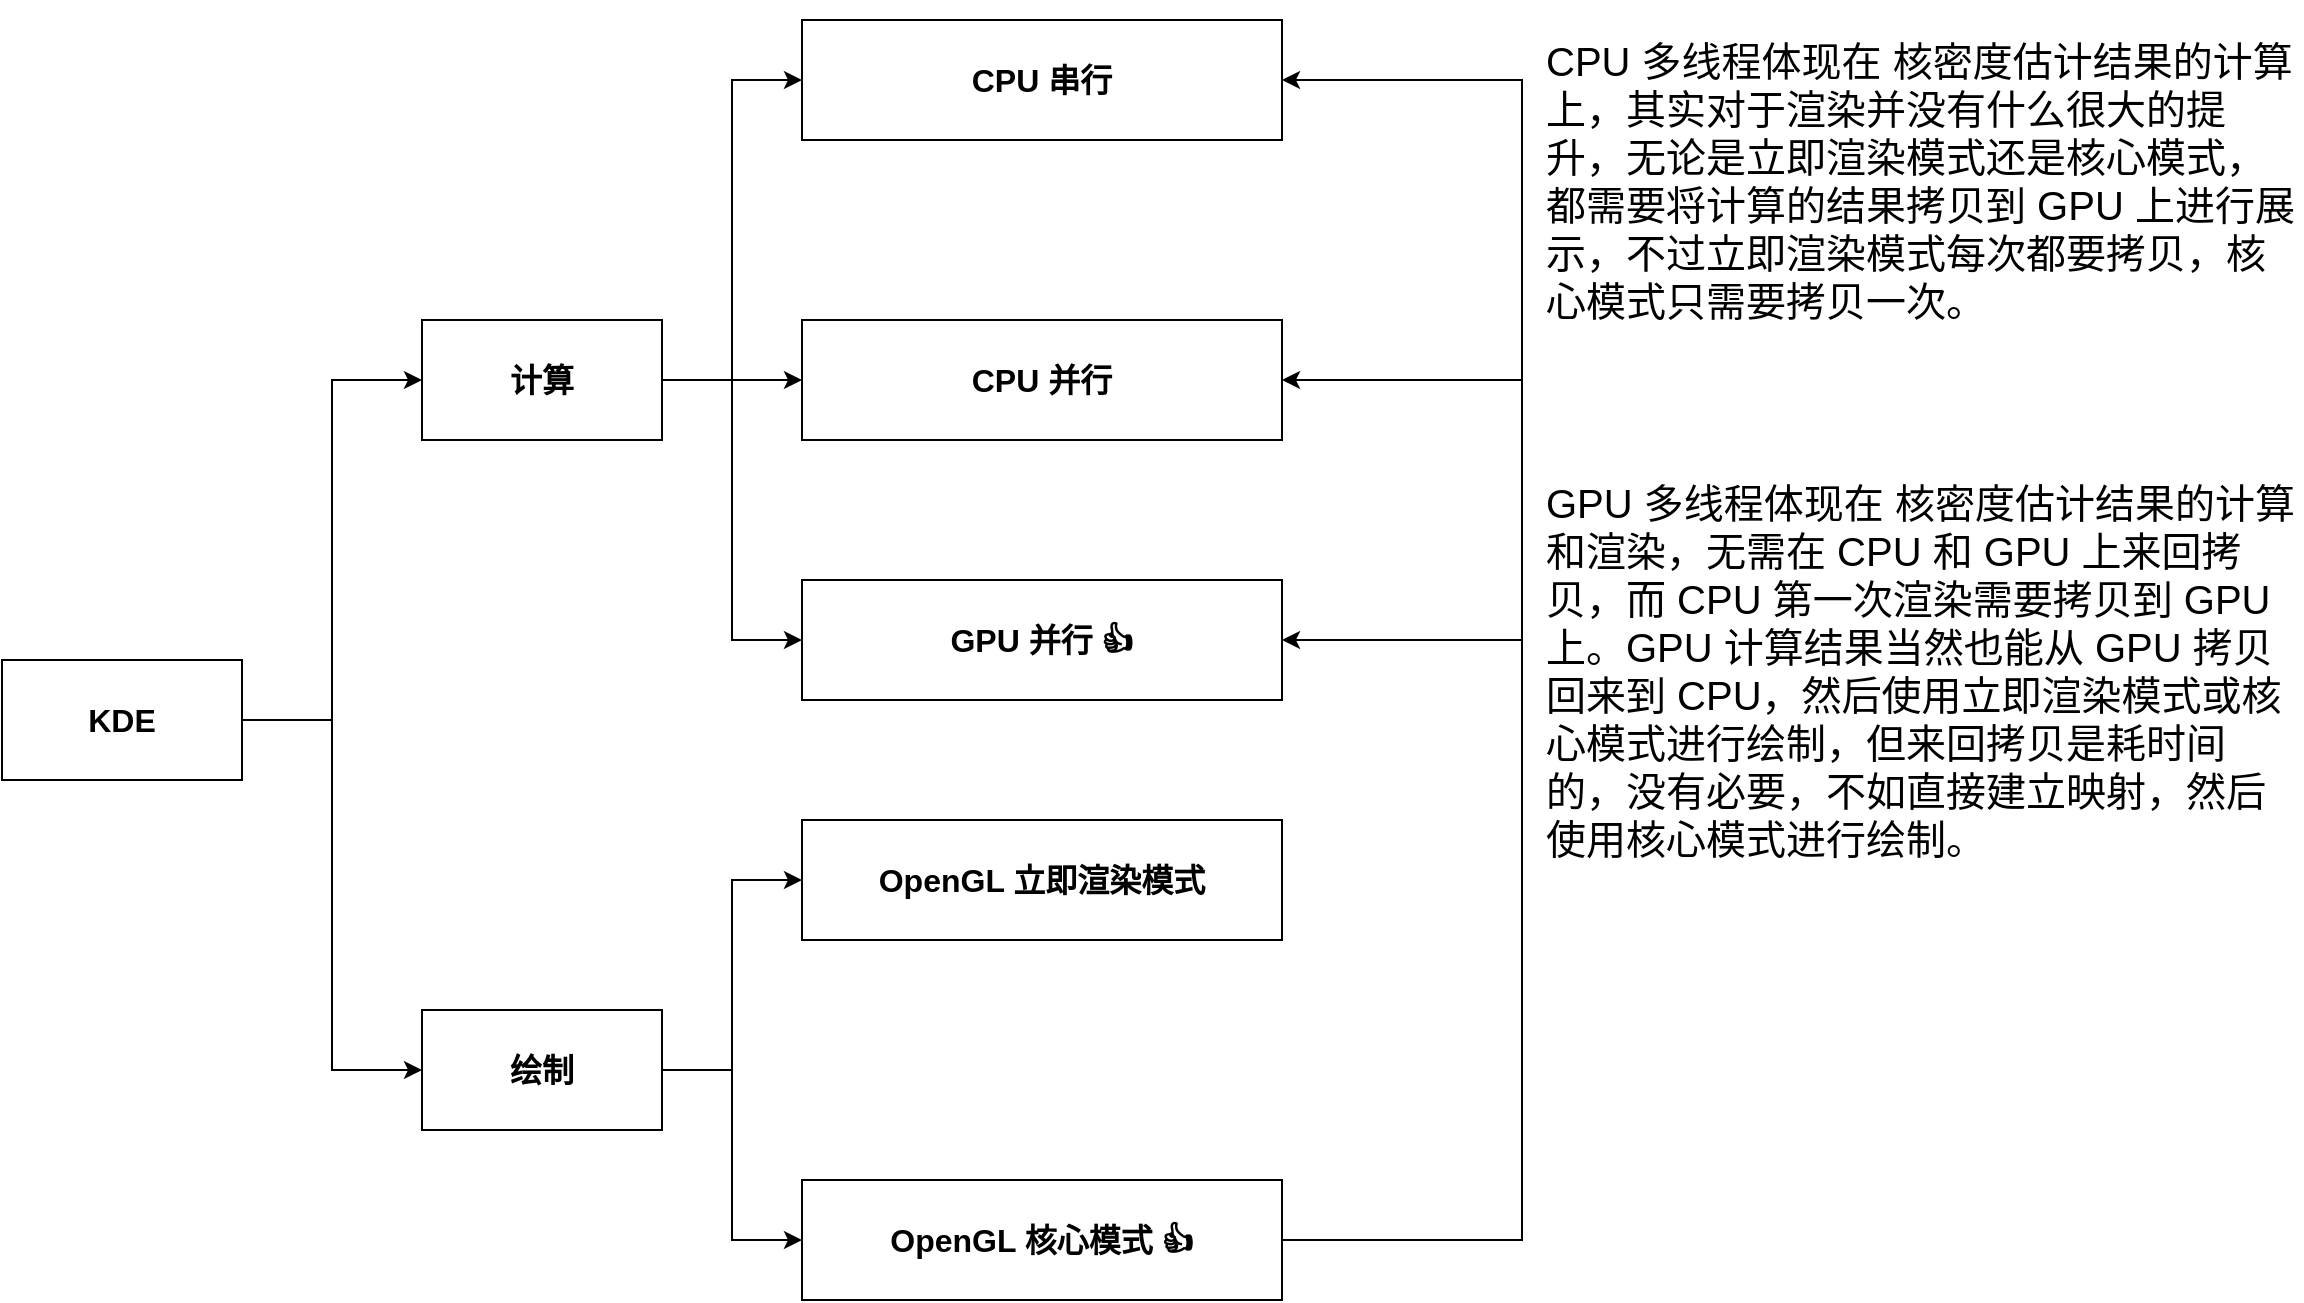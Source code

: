 <mxfile version="20.4.0" type="device" pages="7"><diagram id="wcDrmlmq6OoMhVPO-fb7" name="第 1 页"><mxGraphModel dx="1374" dy="762" grid="1" gridSize="10" guides="1" tooltips="1" connect="1" arrows="1" fold="1" page="1" pageScale="1" pageWidth="827" pageHeight="1169" math="0" shadow="0"><root><mxCell id="0"/><mxCell id="1" parent="0"/><mxCell id="GZZU6ft5UUuQU1NWU3r2-13" style="edgeStyle=orthogonalEdgeStyle;rounded=0;orthogonalLoop=1;jettySize=auto;html=1;entryX=0;entryY=0.5;entryDx=0;entryDy=0;fontSize=16;" parent="1" source="GZZU6ft5UUuQU1NWU3r2-1" target="GZZU6ft5UUuQU1NWU3r2-10" edge="1"><mxGeometry relative="1" as="geometry"/></mxCell><mxCell id="GZZU6ft5UUuQU1NWU3r2-14" style="edgeStyle=orthogonalEdgeStyle;rounded=0;orthogonalLoop=1;jettySize=auto;html=1;fontSize=16;" parent="1" source="GZZU6ft5UUuQU1NWU3r2-1" target="GZZU6ft5UUuQU1NWU3r2-11" edge="1"><mxGeometry relative="1" as="geometry"/></mxCell><mxCell id="GZZU6ft5UUuQU1NWU3r2-15" style="edgeStyle=orthogonalEdgeStyle;rounded=0;orthogonalLoop=1;jettySize=auto;html=1;entryX=0;entryY=0.5;entryDx=0;entryDy=0;fontSize=16;" parent="1" source="GZZU6ft5UUuQU1NWU3r2-1" target="GZZU6ft5UUuQU1NWU3r2-12" edge="1"><mxGeometry relative="1" as="geometry"/></mxCell><mxCell id="GZZU6ft5UUuQU1NWU3r2-1" value="计算" style="rounded=0;whiteSpace=wrap;html=1;fontSize=16;fontStyle=1" parent="1" vertex="1"><mxGeometry x="260" y="210" width="120" height="60" as="geometry"/></mxCell><mxCell id="GZZU6ft5UUuQU1NWU3r2-4" style="edgeStyle=orthogonalEdgeStyle;rounded=0;orthogonalLoop=1;jettySize=auto;html=1;entryX=0;entryY=0.5;entryDx=0;entryDy=0;fontSize=16;" parent="1" source="GZZU6ft5UUuQU1NWU3r2-2" target="GZZU6ft5UUuQU1NWU3r2-1" edge="1"><mxGeometry relative="1" as="geometry"/></mxCell><mxCell id="GZZU6ft5UUuQU1NWU3r2-5" style="edgeStyle=orthogonalEdgeStyle;rounded=0;orthogonalLoop=1;jettySize=auto;html=1;entryX=0;entryY=0.5;entryDx=0;entryDy=0;fontSize=16;" parent="1" source="GZZU6ft5UUuQU1NWU3r2-2" target="GZZU6ft5UUuQU1NWU3r2-3" edge="1"><mxGeometry relative="1" as="geometry"/></mxCell><mxCell id="GZZU6ft5UUuQU1NWU3r2-2" value="KDE" style="rounded=0;whiteSpace=wrap;html=1;fontSize=16;fontStyle=1" parent="1" vertex="1"><mxGeometry x="50" y="380" width="120" height="60" as="geometry"/></mxCell><mxCell id="GZZU6ft5UUuQU1NWU3r2-8" style="edgeStyle=orthogonalEdgeStyle;rounded=0;orthogonalLoop=1;jettySize=auto;html=1;entryX=0;entryY=0.5;entryDx=0;entryDy=0;fontSize=16;" parent="1" source="GZZU6ft5UUuQU1NWU3r2-3" target="GZZU6ft5UUuQU1NWU3r2-6" edge="1"><mxGeometry relative="1" as="geometry"/></mxCell><mxCell id="GZZU6ft5UUuQU1NWU3r2-9" style="edgeStyle=orthogonalEdgeStyle;rounded=0;orthogonalLoop=1;jettySize=auto;html=1;entryX=0;entryY=0.5;entryDx=0;entryDy=0;fontSize=16;" parent="1" source="GZZU6ft5UUuQU1NWU3r2-3" target="GZZU6ft5UUuQU1NWU3r2-7" edge="1"><mxGeometry relative="1" as="geometry"/></mxCell><mxCell id="GZZU6ft5UUuQU1NWU3r2-3" value="绘制" style="rounded=0;whiteSpace=wrap;html=1;fontSize=16;fontStyle=1" parent="1" vertex="1"><mxGeometry x="260" y="555" width="120" height="60" as="geometry"/></mxCell><mxCell id="GZZU6ft5UUuQU1NWU3r2-6" value="OpenGL 立即渲染模式" style="rounded=0;whiteSpace=wrap;html=1;fontSize=16;fontStyle=1" parent="1" vertex="1"><mxGeometry x="450" y="460" width="240" height="60" as="geometry"/></mxCell><mxCell id="GZZU6ft5UUuQU1NWU3r2-16" style="edgeStyle=orthogonalEdgeStyle;rounded=0;orthogonalLoop=1;jettySize=auto;html=1;entryX=1;entryY=0.5;entryDx=0;entryDy=0;fontSize=16;" parent="1" source="GZZU6ft5UUuQU1NWU3r2-7" target="GZZU6ft5UUuQU1NWU3r2-10" edge="1"><mxGeometry relative="1" as="geometry"><Array as="points"><mxPoint x="810" y="670"/><mxPoint x="810" y="90"/></Array></mxGeometry></mxCell><mxCell id="GZZU6ft5UUuQU1NWU3r2-17" style="edgeStyle=orthogonalEdgeStyle;rounded=0;orthogonalLoop=1;jettySize=auto;html=1;entryX=1;entryY=0.5;entryDx=0;entryDy=0;fontSize=16;" parent="1" source="GZZU6ft5UUuQU1NWU3r2-7" target="GZZU6ft5UUuQU1NWU3r2-11" edge="1"><mxGeometry relative="1" as="geometry"><Array as="points"><mxPoint x="810" y="670"/><mxPoint x="810" y="240"/></Array></mxGeometry></mxCell><mxCell id="GZZU6ft5UUuQU1NWU3r2-18" style="edgeStyle=orthogonalEdgeStyle;rounded=0;orthogonalLoop=1;jettySize=auto;html=1;entryX=1;entryY=0.5;entryDx=0;entryDy=0;fontSize=16;" parent="1" source="GZZU6ft5UUuQU1NWU3r2-7" target="GZZU6ft5UUuQU1NWU3r2-12" edge="1"><mxGeometry relative="1" as="geometry"><Array as="points"><mxPoint x="810" y="670"/><mxPoint x="810" y="370"/></Array></mxGeometry></mxCell><mxCell id="GZZU6ft5UUuQU1NWU3r2-7" value="OpenGL 核心模式 👍" style="rounded=0;whiteSpace=wrap;html=1;fontSize=16;fontStyle=1" parent="1" vertex="1"><mxGeometry x="450" y="640" width="240" height="60" as="geometry"/></mxCell><mxCell id="GZZU6ft5UUuQU1NWU3r2-10" value="CPU 串行" style="rounded=0;whiteSpace=wrap;html=1;fontSize=16;fontStyle=1" parent="1" vertex="1"><mxGeometry x="450" y="60" width="240" height="60" as="geometry"/></mxCell><mxCell id="GZZU6ft5UUuQU1NWU3r2-11" value="CPU 并行" style="rounded=0;whiteSpace=wrap;html=1;fontSize=16;fontStyle=1" parent="1" vertex="1"><mxGeometry x="450" y="210" width="240" height="60" as="geometry"/></mxCell><mxCell id="GZZU6ft5UUuQU1NWU3r2-12" value="GPU 并行 👍" style="rounded=0;whiteSpace=wrap;html=1;fontSize=16;fontStyle=1" parent="1" vertex="1"><mxGeometry x="450" y="340" width="240" height="60" as="geometry"/></mxCell><mxCell id="crG_gQKQUzyeoq9agVnO-1" value="&lt;font style=&quot;font-size: 20px;&quot;&gt;CPU 多线程体现在 核密度估计结果的计算上，其实对于渲染并没有什么很大的提升，无论是立即渲染模式还是核心模式，都需要将计算的结果拷贝到 GPU 上进行展示，不过立即渲染模式每次都要拷贝，核心模式只需要拷贝一次。&lt;/font&gt;" style="text;html=1;strokeColor=none;fillColor=none;align=left;verticalAlign=middle;whiteSpace=wrap;rounded=0;fontSize=16;" parent="1" vertex="1"><mxGeometry x="820" y="50" width="380" height="180" as="geometry"/></mxCell><mxCell id="Jm4hktBpap8EX2r5UIYB-1" value="&lt;font style=&quot;font-size: 20px;&quot;&gt;GPU 多线程体现在 核密度估计结果的计算和渲染，无需在 CPU 和 GPU 上来回拷贝，而 CPU 第一次渲染需要拷贝到 GPU 上。GPU 计算结果当然也能从 GPU 拷贝回来到 CPU，然后使用立即渲染模式或核心模式进行绘制，但来回拷贝是耗时间的，没有必要，不如直接建立映射，然后使用核心模式进行绘制。&lt;/font&gt;" style="text;html=1;strokeColor=none;fillColor=none;align=left;verticalAlign=middle;whiteSpace=wrap;rounded=0;fontSize=16;" parent="1" vertex="1"><mxGeometry x="820" y="270" width="380" height="230" as="geometry"/></mxCell></root></mxGraphModel></diagram><diagram id="V7ROJk-zI49czrqh3Z-2" name="CPU"><mxGraphModel dx="1374" dy="762" grid="1" gridSize="10" guides="1" tooltips="1" connect="1" arrows="1" fold="1" page="1" pageScale="1" pageWidth="827" pageHeight="1169" math="1" shadow="0"><root><mxCell id="0"/><mxCell id="1" parent="0"/><mxCell id="0e3rxYkaW-akSiowCoRB-65" value="" style="rounded=0;whiteSpace=wrap;html=1;strokeColor=#000000;fontSize=16;fontColor=#000000;fillColor=default;dashed=1;" parent="1" vertex="1"><mxGeometry x="570" y="440" width="400" height="556" as="geometry"/></mxCell><mxCell id="0e3rxYkaW-akSiowCoRB-59" style="edgeStyle=orthogonalEdgeStyle;rounded=0;orthogonalLoop=1;jettySize=auto;html=1;entryX=0.5;entryY=0;entryDx=0;entryDy=0;strokeColor=#000000;strokeWidth=1;fontSize=16;fontColor=#000000;startArrow=none;startFill=0;endArrow=classic;endFill=1;" parent="1" source="0e3rxYkaW-akSiowCoRB-52" target="0e3rxYkaW-akSiowCoRB-1" edge="1"><mxGeometry relative="1" as="geometry"/></mxCell><mxCell id="0e3rxYkaW-akSiowCoRB-52" value="" style="rounded=0;whiteSpace=wrap;html=1;strokeColor=#000000;fontSize=16;fontColor=#000000;fillColor=default;dashed=1;" parent="1" vertex="1"><mxGeometry x="275" y="512" width="280" height="288" as="geometry"/></mxCell><mxCell id="0e3rxYkaW-akSiowCoRB-58" style="edgeStyle=orthogonalEdgeStyle;rounded=0;orthogonalLoop=1;jettySize=auto;html=1;entryX=0.5;entryY=0;entryDx=0;entryDy=0;strokeColor=#000000;strokeWidth=1;fontSize=16;fontColor=#000000;startArrow=none;startFill=0;endArrow=classic;endFill=1;" parent="1" source="neS-6YiG9o45KpOXUAEI-4" target="0e3rxYkaW-akSiowCoRB-52" edge="1"><mxGeometry relative="1" as="geometry"/></mxCell><mxCell id="neS-6YiG9o45KpOXUAEI-4" value="读取 &lt;i&gt;数据点&lt;/i&gt;" style="rounded=0;whiteSpace=wrap;html=1;fontSize=16;" parent="1" vertex="1"><mxGeometry x="310" y="451" width="210" height="38" as="geometry"/></mxCell><mxCell id="neS-6YiG9o45KpOXUAEI-32" style="edgeStyle=orthogonalEdgeStyle;rounded=0;orthogonalLoop=1;jettySize=auto;html=1;entryX=0;entryY=0.5;entryDx=0;entryDy=0;fontSize=16;startArrow=none;startFill=0;" parent="1" source="neS-6YiG9o45KpOXUAEI-33" target="neS-6YiG9o45KpOXUAEI-4" edge="1"><mxGeometry relative="1" as="geometry"/></mxCell><mxCell id="neS-6YiG9o45KpOXUAEI-33" value="开始" style="rounded=1;whiteSpace=wrap;html=1;fontSize=16;" parent="1" vertex="1"><mxGeometry x="140" y="451" width="120" height="38" as="geometry"/></mxCell><mxCell id="neS-6YiG9o45KpOXUAEI-34" value="结束" style="rounded=1;whiteSpace=wrap;html=1;fontSize=16;" parent="1" vertex="1"><mxGeometry x="140" y="958" width="120" height="38" as="geometry"/></mxCell><mxCell id="0e3rxYkaW-akSiowCoRB-44" style="edgeStyle=orthogonalEdgeStyle;rounded=0;orthogonalLoop=1;jettySize=auto;html=1;entryX=0.5;entryY=0;entryDx=0;entryDy=0;strokeColor=#000000;strokeWidth=1;fontSize=16;fontColor=#000000;startArrow=none;startFill=0;endArrow=classic;endFill=1;" parent="1" source="0e3rxYkaW-akSiowCoRB-1" target="0e3rxYkaW-akSiowCoRB-33" edge="1"><mxGeometry relative="1" as="geometry"/></mxCell><mxCell id="0e3rxYkaW-akSiowCoRB-68" style="edgeStyle=orthogonalEdgeStyle;rounded=0;orthogonalLoop=1;jettySize=auto;html=1;entryX=0;entryY=0.5;entryDx=0;entryDy=0;strokeColor=#000000;strokeWidth=1;fontSize=16;fontColor=#000000;startArrow=none;startFill=0;endArrow=classic;endFill=1;" parent="1" source="0e3rxYkaW-akSiowCoRB-1" target="0e3rxYkaW-akSiowCoRB-16" edge="1"><mxGeometry relative="1" as="geometry"><Array as="points"><mxPoint x="590" y="874"/><mxPoint x="590" y="470"/></Array></mxGeometry></mxCell><mxCell id="0e3rxYkaW-akSiowCoRB-1" value="目标点遍历完成" style="rhombus;whiteSpace=wrap;html=1;rounded=0;fontSize=16;" parent="1" vertex="1"><mxGeometry x="320" y="826" width="190" height="96" as="geometry"/></mxCell><mxCell id="0e3rxYkaW-akSiowCoRB-27" style="edgeStyle=orthogonalEdgeStyle;rounded=0;orthogonalLoop=1;jettySize=auto;html=1;strokeColor=#000000;strokeWidth=1;fontSize=16;fontColor=#000000;startArrow=none;startFill=0;endArrow=classic;endFill=1;" parent="1" source="0e3rxYkaW-akSiowCoRB-13" target="0e3rxYkaW-akSiowCoRB-19" edge="1"><mxGeometry relative="1" as="geometry"/></mxCell><mxCell id="0e3rxYkaW-akSiowCoRB-61" style="edgeStyle=orthogonalEdgeStyle;rounded=0;orthogonalLoop=1;jettySize=auto;html=1;strokeColor=#000000;strokeWidth=1;fontSize=16;fontColor=#000000;startArrow=none;startFill=0;endArrow=classic;endFill=1;" parent="1" source="0e3rxYkaW-akSiowCoRB-13" edge="1"><mxGeometry relative="1" as="geometry"><mxPoint x="420" y="810" as="targetPoint"/><Array as="points"><mxPoint x="590" y="618"/><mxPoint x="590" y="810"/></Array></mxGeometry></mxCell><mxCell id="0e3rxYkaW-akSiowCoRB-13" value="数据点遍历完成" style="rhombus;whiteSpace=wrap;html=1;rounded=0;fontSize=16;" parent="1" vertex="1"><mxGeometry x="660" y="585" width="190" height="65" as="geometry"/></mxCell><mxCell id="0e3rxYkaW-akSiowCoRB-30" style="edgeStyle=orthogonalEdgeStyle;rounded=0;orthogonalLoop=1;jettySize=auto;html=1;entryX=0.5;entryY=0;entryDx=0;entryDy=0;strokeColor=#000000;strokeWidth=1;fontSize=16;fontColor=#000000;startArrow=none;startFill=0;endArrow=classic;endFill=1;" parent="1" source="0e3rxYkaW-akSiowCoRB-14" target="0e3rxYkaW-akSiowCoRB-13" edge="1"><mxGeometry relative="1" as="geometry"/></mxCell><mxCell id="0e3rxYkaW-akSiowCoRB-14" value="初始化核密度估计值 `val`" style="rounded=0;whiteSpace=wrap;html=1;strokeColor=default;fillColor=default;fontSize=16;" parent="1" vertex="1"><mxGeometry x="640" y="512" width="230" height="38" as="geometry"/></mxCell><mxCell id="0e3rxYkaW-akSiowCoRB-31" style="edgeStyle=orthogonalEdgeStyle;rounded=0;orthogonalLoop=1;jettySize=auto;html=1;entryX=0.5;entryY=0;entryDx=0;entryDy=0;strokeColor=#000000;strokeWidth=1;fontSize=16;fontColor=#000000;startArrow=none;startFill=0;endArrow=classic;endFill=1;" parent="1" source="0e3rxYkaW-akSiowCoRB-16" target="0e3rxYkaW-akSiowCoRB-14" edge="1"><mxGeometry relative="1" as="geometry"/></mxCell><mxCell id="0e3rxYkaW-akSiowCoRB-63" value="" style="edgeStyle=orthogonalEdgeStyle;rounded=0;orthogonalLoop=1;jettySize=auto;html=1;strokeColor=#000000;strokeWidth=1;fontSize=16;fontColor=#000000;startArrow=none;startFill=0;endArrow=classic;endFill=1;" parent="1" source="0e3rxYkaW-akSiowCoRB-16" target="0e3rxYkaW-akSiowCoRB-14" edge="1"><mxGeometry relative="1" as="geometry"/></mxCell><mxCell id="0e3rxYkaW-akSiowCoRB-16" value="获取 &lt;i&gt;目标点&amp;nbsp; `x_i`&lt;/i&gt;" style="rounded=0;whiteSpace=wrap;html=1;strokeColor=default;fillColor=default;fontSize=16;" parent="1" vertex="1"><mxGeometry x="640" y="451" width="230" height="38" as="geometry"/></mxCell><mxCell id="0e3rxYkaW-akSiowCoRB-28" style="edgeStyle=orthogonalEdgeStyle;rounded=0;orthogonalLoop=1;jettySize=auto;html=1;strokeColor=#000000;strokeWidth=1;fontSize=16;fontColor=#000000;startArrow=none;startFill=0;endArrow=classic;endFill=1;" parent="1" source="0e3rxYkaW-akSiowCoRB-19" target="0e3rxYkaW-akSiowCoRB-21" edge="1"><mxGeometry relative="1" as="geometry"/></mxCell><mxCell id="0e3rxYkaW-akSiowCoRB-19" value="获取 &lt;i&gt;数据点 `p_i`&lt;/i&gt;" style="rounded=0;whiteSpace=wrap;html=1;strokeColor=default;fillColor=default;fontSize=16;" parent="1" vertex="1"><mxGeometry x="640" y="691" width="230" height="38" as="geometry"/></mxCell><mxCell id="0e3rxYkaW-akSiowCoRB-29" style="edgeStyle=orthogonalEdgeStyle;rounded=0;orthogonalLoop=1;jettySize=auto;html=1;entryX=0.5;entryY=0;entryDx=0;entryDy=0;strokeColor=#000000;strokeWidth=1;fontSize=16;fontColor=#000000;startArrow=none;startFill=0;endArrow=classic;endFill=1;" parent="1" source="0e3rxYkaW-akSiowCoRB-21" target="0e3rxYkaW-akSiowCoRB-22" edge="1"><mxGeometry relative="1" as="geometry"/></mxCell><mxCell id="0e3rxYkaW-akSiowCoRB-64" style="edgeStyle=orthogonalEdgeStyle;rounded=0;orthogonalLoop=1;jettySize=auto;html=1;strokeColor=#000000;strokeWidth=1;fontSize=16;fontColor=#000000;startArrow=none;startFill=0;endArrow=classic;endFill=1;" parent="1" source="0e3rxYkaW-akSiowCoRB-21" edge="1"><mxGeometry relative="1" as="geometry"><mxPoint x="755" y="560" as="targetPoint"/><Array as="points"><mxPoint x="920" y="803"/><mxPoint x="920" y="560"/></Array></mxGeometry></mxCell><mxCell id="0e3rxYkaW-akSiowCoRB-21" value="`x_i` 是否在 `p_i` 带宽 `h` 内" style="rhombus;whiteSpace=wrap;html=1;rounded=0;fontSize=16;" parent="1" vertex="1"><mxGeometry x="625" y="760" width="260" height="85" as="geometry"/></mxCell><mxCell id="0e3rxYkaW-akSiowCoRB-71" style="edgeStyle=orthogonalEdgeStyle;rounded=0;orthogonalLoop=1;jettySize=auto;html=1;strokeColor=#000000;strokeWidth=1;fontSize=16;fontColor=#000000;startArrow=none;startFill=0;endArrow=classic;endFill=1;" parent="1" source="0e3rxYkaW-akSiowCoRB-22" edge="1"><mxGeometry relative="1" as="geometry"><mxPoint x="755" y="560" as="targetPoint"/><Array as="points"><mxPoint x="920" y="937"/><mxPoint x="920" y="560"/></Array></mxGeometry></mxCell><mxCell id="0e3rxYkaW-akSiowCoRB-22" value="计算核函数值 `v_i`，公式 2&lt;br&gt;`val = val + v_i`" style="rounded=0;whiteSpace=wrap;html=1;strokeColor=default;fillColor=default;fontSize=16;" parent="1" vertex="1"><mxGeometry x="640" y="910" width="230" height="54" as="geometry"/></mxCell><mxCell id="0e3rxYkaW-akSiowCoRB-43" style="edgeStyle=orthogonalEdgeStyle;rounded=0;orthogonalLoop=1;jettySize=auto;html=1;entryX=1;entryY=0.5;entryDx=0;entryDy=0;strokeColor=#000000;strokeWidth=1;fontSize=16;fontColor=#000000;startArrow=none;startFill=0;endArrow=classic;endFill=1;" parent="1" source="0e3rxYkaW-akSiowCoRB-33" target="neS-6YiG9o45KpOXUAEI-34" edge="1"><mxGeometry relative="1" as="geometry"/></mxCell><mxCell id="0e3rxYkaW-akSiowCoRB-33" value="返回&amp;nbsp;&lt;i&gt;核密度估计结果矩阵&lt;/i&gt;" style="rounded=0;whiteSpace=wrap;html=1;fontSize=16;" parent="1" vertex="1"><mxGeometry x="310" y="958" width="210" height="38" as="geometry"/></mxCell><mxCell id="0e3rxYkaW-akSiowCoRB-39" value="否" style="text;html=1;strokeColor=none;fillColor=none;align=center;verticalAlign=middle;whiteSpace=wrap;rounded=0;fontSize=16;fontColor=#000000;" parent="1" vertex="1"><mxGeometry x="868" y="777" width="60" height="30" as="geometry"/></mxCell><mxCell id="0e3rxYkaW-akSiowCoRB-40" value="是" style="text;html=1;strokeColor=none;fillColor=none;align=center;verticalAlign=middle;whiteSpace=wrap;rounded=0;fontSize=16;fontColor=#000000;" parent="1" vertex="1"><mxGeometry x="750" y="880" width="60" height="30" as="geometry"/></mxCell><mxCell id="0e3rxYkaW-akSiowCoRB-41" value="是" style="text;html=1;strokeColor=none;fillColor=none;align=center;verticalAlign=middle;whiteSpace=wrap;rounded=0;fontSize=16;fontColor=#000000;" parent="1" vertex="1"><mxGeometry x="400" y="922" width="60" height="30" as="geometry"/></mxCell><mxCell id="0e3rxYkaW-akSiowCoRB-45" value="" style="edgeStyle=orthogonalEdgeStyle;rounded=0;orthogonalLoop=1;jettySize=auto;html=1;strokeColor=#000000;strokeWidth=1;startArrow=none;startFill=0;endArrow=classic;endFill=1;" parent="1" source="0e3rxYkaW-akSiowCoRB-46" target="0e3rxYkaW-akSiowCoRB-48" edge="1"><mxGeometry relative="1" as="geometry"/></mxCell><mxCell id="0e3rxYkaW-akSiowCoRB-46" value="1. 计算平均中心&amp;nbsp;&lt;span style=&quot;font-family: SFMono-Regular, Menlo, Monaco, Consolas, &amp;quot;Liberation Mono&amp;quot;, &amp;quot;Courier New&amp;quot;, monospace; background-color: rgb(255, 255, 255);&quot;&gt;&lt;font style=&quot;font-size: 16px;&quot;&gt;\(\bar P\)，公式 5&lt;/font&gt;&lt;/span&gt;" style="rounded=0;whiteSpace=wrap;html=1;strokeColor=default;fillColor=default;fontSize=16;align=center;" parent="1" vertex="1"><mxGeometry x="309" y="560" width="210" height="38" as="geometry"/></mxCell><mxCell id="0e3rxYkaW-akSiowCoRB-47" value="" style="edgeStyle=orthogonalEdgeStyle;rounded=0;orthogonalLoop=1;jettySize=auto;html=1;strokeColor=#000000;strokeWidth=1;startArrow=none;startFill=0;endArrow=classic;endFill=1;" parent="1" source="0e3rxYkaW-akSiowCoRB-48" target="0e3rxYkaW-akSiowCoRB-50" edge="1"><mxGeometry relative="1" as="geometry"/></mxCell><mxCell id="0e3rxYkaW-akSiowCoRB-48" value="2. 计算标准距离 `SD`，公式 4" style="rounded=0;whiteSpace=wrap;html=1;strokeColor=default;fillColor=default;fontSize=16;align=center;" parent="1" vertex="1"><mxGeometry x="299" y="625" width="230" height="38" as="geometry"/></mxCell><mxCell id="0e3rxYkaW-akSiowCoRB-49" value="" style="edgeStyle=orthogonalEdgeStyle;rounded=0;orthogonalLoop=1;jettySize=auto;html=1;strokeColor=#000000;strokeWidth=1;fontSize=16;fontColor=#000000;startArrow=none;startFill=0;endArrow=classic;endFill=1;" parent="1" source="0e3rxYkaW-akSiowCoRB-50" target="0e3rxYkaW-akSiowCoRB-51" edge="1"><mxGeometry relative="1" as="geometry"/></mxCell><mxCell id="0e3rxYkaW-akSiowCoRB-50" value="3. 计算 `D_m`" style="rounded=0;whiteSpace=wrap;html=1;strokeColor=default;fillColor=default;fontSize=16;align=center;" parent="1" vertex="1"><mxGeometry x="309" y="691" width="210" height="38" as="geometry"/></mxCell><mxCell id="0e3rxYkaW-akSiowCoRB-51" value="4. 计算带宽 `h`，公式 3" style="rounded=0;whiteSpace=wrap;html=1;strokeColor=default;fillColor=default;fontSize=16;align=center;" parent="1" vertex="1"><mxGeometry x="309" y="748" width="210" height="38" as="geometry"/></mxCell><mxCell id="0e3rxYkaW-akSiowCoRB-57" value="计算&amp;nbsp;&lt;i&gt;核密度估计参数&lt;/i&gt;" style="text;html=1;strokeColor=none;fillColor=none;align=center;verticalAlign=middle;whiteSpace=wrap;rounded=0;dashed=1;fontSize=16;fontColor=#000000;" parent="1" vertex="1"><mxGeometry x="280" y="516" width="170" height="30" as="geometry"/></mxCell><mxCell id="0e3rxYkaW-akSiowCoRB-60" value="否" style="text;html=1;strokeColor=none;fillColor=none;align=center;verticalAlign=middle;whiteSpace=wrap;rounded=0;fontSize=16;fontColor=#000000;" parent="1" vertex="1"><mxGeometry x="710" y="650" width="60" height="30" as="geometry"/></mxCell><mxCell id="0e3rxYkaW-akSiowCoRB-62" value="是" style="text;html=1;strokeColor=none;fillColor=none;align=center;verticalAlign=middle;whiteSpace=wrap;rounded=0;fontSize=16;fontColor=#000000;" parent="1" vertex="1"><mxGeometry x="613" y="590" width="60" height="30" as="geometry"/></mxCell><mxCell id="0e3rxYkaW-akSiowCoRB-69" value="否" style="text;html=1;strokeColor=none;fillColor=none;align=center;verticalAlign=middle;whiteSpace=wrap;rounded=0;fontSize=16;fontColor=#000000;" parent="1" vertex="1"><mxGeometry x="510" y="845" width="60" height="30" as="geometry"/></mxCell></root></mxGraphModel></diagram><diagram id="0LSGL1JHZ20H9GbaX3Ee" name="CPU MT"><mxGraphModel dx="1374" dy="762" grid="1" gridSize="10" guides="1" tooltips="1" connect="1" arrows="1" fold="1" page="1" pageScale="1" pageWidth="827" pageHeight="1169" math="0" shadow="0"><root><mxCell id="0"/><mxCell id="1" parent="0"/><mxCell id="enZbHFnswesYXJSahNgF-1" value="" style="rounded=0;whiteSpace=wrap;html=1;fontSize=16;" parent="1" vertex="1"><mxGeometry x="150" y="400" width="232" height="110" as="geometry"/></mxCell><mxCell id="enZbHFnswesYXJSahNgF-2" value="" style="group" parent="1" vertex="1" connectable="0"><mxGeometry x="430" y="330" width="200" height="200" as="geometry"/></mxCell><mxCell id="enZbHFnswesYXJSahNgF-3" value="" style="rounded=0;whiteSpace=wrap;html=1;fillColor=#808080;" parent="enZbHFnswesYXJSahNgF-2" vertex="1"><mxGeometry y="80" width="20" height="20" as="geometry"/></mxCell><mxCell id="enZbHFnswesYXJSahNgF-4" value="" style="rounded=0;whiteSpace=wrap;html=1;" parent="enZbHFnswesYXJSahNgF-2" vertex="1"><mxGeometry x="20" y="80" width="20" height="20" as="geometry"/></mxCell><mxCell id="enZbHFnswesYXJSahNgF-5" value="" style="rounded=0;whiteSpace=wrap;html=1;" parent="enZbHFnswesYXJSahNgF-2" vertex="1"><mxGeometry x="40" y="80" width="20" height="20" as="geometry"/></mxCell><mxCell id="enZbHFnswesYXJSahNgF-6" value="" style="rounded=0;whiteSpace=wrap;html=1;" parent="enZbHFnswesYXJSahNgF-2" vertex="1"><mxGeometry x="60" y="80" width="20" height="20" as="geometry"/></mxCell><mxCell id="enZbHFnswesYXJSahNgF-7" value="" style="rounded=0;whiteSpace=wrap;html=1;" parent="enZbHFnswesYXJSahNgF-2" vertex="1"><mxGeometry x="80" y="80" width="20" height="20" as="geometry"/></mxCell><mxCell id="enZbHFnswesYXJSahNgF-8" value="" style="rounded=0;whiteSpace=wrap;html=1;" parent="enZbHFnswesYXJSahNgF-2" vertex="1"><mxGeometry x="100" y="80" width="20" height="20" as="geometry"/></mxCell><mxCell id="enZbHFnswesYXJSahNgF-9" value="" style="rounded=0;whiteSpace=wrap;html=1;" parent="enZbHFnswesYXJSahNgF-2" vertex="1"><mxGeometry x="120" y="80" width="20" height="20" as="geometry"/></mxCell><mxCell id="enZbHFnswesYXJSahNgF-10" value="" style="rounded=0;whiteSpace=wrap;html=1;" parent="enZbHFnswesYXJSahNgF-2" vertex="1"><mxGeometry x="140" y="80" width="20" height="20" as="geometry"/></mxCell><mxCell id="enZbHFnswesYXJSahNgF-11" value="" style="rounded=0;whiteSpace=wrap;html=1;" parent="enZbHFnswesYXJSahNgF-2" vertex="1"><mxGeometry x="160" y="80" width="20" height="20" as="geometry"/></mxCell><mxCell id="enZbHFnswesYXJSahNgF-12" value="" style="rounded=0;whiteSpace=wrap;html=1;" parent="enZbHFnswesYXJSahNgF-2" vertex="1"><mxGeometry x="180" y="80" width="20" height="20" as="geometry"/></mxCell><mxCell id="enZbHFnswesYXJSahNgF-13" value="" style="rounded=0;whiteSpace=wrap;html=1;fillColor=#808080;" parent="enZbHFnswesYXJSahNgF-2" vertex="1"><mxGeometry y="100" width="20" height="20" as="geometry"/></mxCell><mxCell id="enZbHFnswesYXJSahNgF-14" value="" style="rounded=0;whiteSpace=wrap;html=1;" parent="enZbHFnswesYXJSahNgF-2" vertex="1"><mxGeometry x="20" y="100" width="20" height="20" as="geometry"/></mxCell><mxCell id="enZbHFnswesYXJSahNgF-15" value="" style="rounded=0;whiteSpace=wrap;html=1;" parent="enZbHFnswesYXJSahNgF-2" vertex="1"><mxGeometry x="40" y="100" width="20" height="20" as="geometry"/></mxCell><mxCell id="enZbHFnswesYXJSahNgF-16" value="" style="rounded=0;whiteSpace=wrap;html=1;" parent="enZbHFnswesYXJSahNgF-2" vertex="1"><mxGeometry x="60" y="100" width="20" height="20" as="geometry"/></mxCell><mxCell id="enZbHFnswesYXJSahNgF-17" value="" style="rounded=0;whiteSpace=wrap;html=1;" parent="enZbHFnswesYXJSahNgF-2" vertex="1"><mxGeometry x="80" y="100" width="20" height="20" as="geometry"/></mxCell><mxCell id="enZbHFnswesYXJSahNgF-18" value="" style="rounded=0;whiteSpace=wrap;html=1;" parent="enZbHFnswesYXJSahNgF-2" vertex="1"><mxGeometry x="100" y="100" width="20" height="20" as="geometry"/></mxCell><mxCell id="enZbHFnswesYXJSahNgF-19" value="" style="rounded=0;whiteSpace=wrap;html=1;" parent="enZbHFnswesYXJSahNgF-2" vertex="1"><mxGeometry x="120" y="100" width="20" height="20" as="geometry"/></mxCell><mxCell id="enZbHFnswesYXJSahNgF-20" value="" style="rounded=0;whiteSpace=wrap;html=1;" parent="enZbHFnswesYXJSahNgF-2" vertex="1"><mxGeometry x="140" y="100" width="20" height="20" as="geometry"/></mxCell><mxCell id="enZbHFnswesYXJSahNgF-21" value="" style="rounded=0;whiteSpace=wrap;html=1;" parent="enZbHFnswesYXJSahNgF-2" vertex="1"><mxGeometry x="160" y="100" width="20" height="20" as="geometry"/></mxCell><mxCell id="enZbHFnswesYXJSahNgF-22" value="" style="rounded=0;whiteSpace=wrap;html=1;" parent="enZbHFnswesYXJSahNgF-2" vertex="1"><mxGeometry x="180" y="100" width="20" height="20" as="geometry"/></mxCell><mxCell id="enZbHFnswesYXJSahNgF-23" value="" style="rounded=0;whiteSpace=wrap;html=1;" parent="enZbHFnswesYXJSahNgF-2" vertex="1"><mxGeometry y="120" width="20" height="20" as="geometry"/></mxCell><mxCell id="enZbHFnswesYXJSahNgF-24" value="" style="rounded=0;whiteSpace=wrap;html=1;" parent="enZbHFnswesYXJSahNgF-2" vertex="1"><mxGeometry x="20" y="120" width="20" height="20" as="geometry"/></mxCell><mxCell id="enZbHFnswesYXJSahNgF-25" value="" style="rounded=0;whiteSpace=wrap;html=1;" parent="enZbHFnswesYXJSahNgF-2" vertex="1"><mxGeometry x="40" y="120" width="20" height="20" as="geometry"/></mxCell><mxCell id="enZbHFnswesYXJSahNgF-26" value="" style="rounded=0;whiteSpace=wrap;html=1;" parent="enZbHFnswesYXJSahNgF-2" vertex="1"><mxGeometry x="60" y="120" width="20" height="20" as="geometry"/></mxCell><mxCell id="enZbHFnswesYXJSahNgF-27" value="" style="rounded=0;whiteSpace=wrap;html=1;" parent="enZbHFnswesYXJSahNgF-2" vertex="1"><mxGeometry x="80" y="120" width="20" height="20" as="geometry"/></mxCell><mxCell id="enZbHFnswesYXJSahNgF-28" value="" style="rounded=0;whiteSpace=wrap;html=1;" parent="enZbHFnswesYXJSahNgF-2" vertex="1"><mxGeometry x="100" y="120" width="20" height="20" as="geometry"/></mxCell><mxCell id="enZbHFnswesYXJSahNgF-29" value="" style="rounded=0;whiteSpace=wrap;html=1;" parent="enZbHFnswesYXJSahNgF-2" vertex="1"><mxGeometry x="120" y="120" width="20" height="20" as="geometry"/></mxCell><mxCell id="enZbHFnswesYXJSahNgF-30" value="" style="rounded=0;whiteSpace=wrap;html=1;" parent="enZbHFnswesYXJSahNgF-2" vertex="1"><mxGeometry x="140" y="120" width="20" height="20" as="geometry"/></mxCell><mxCell id="enZbHFnswesYXJSahNgF-31" value="" style="rounded=0;whiteSpace=wrap;html=1;" parent="enZbHFnswesYXJSahNgF-2" vertex="1"><mxGeometry x="160" y="120" width="20" height="20" as="geometry"/></mxCell><mxCell id="enZbHFnswesYXJSahNgF-32" value="" style="rounded=0;whiteSpace=wrap;html=1;" parent="enZbHFnswesYXJSahNgF-2" vertex="1"><mxGeometry x="180" y="120" width="20" height="20" as="geometry"/></mxCell><mxCell id="enZbHFnswesYXJSahNgF-33" value="" style="rounded=0;whiteSpace=wrap;html=1;" parent="enZbHFnswesYXJSahNgF-2" vertex="1"><mxGeometry y="140" width="20" height="20" as="geometry"/></mxCell><mxCell id="enZbHFnswesYXJSahNgF-34" value="" style="rounded=0;whiteSpace=wrap;html=1;" parent="enZbHFnswesYXJSahNgF-2" vertex="1"><mxGeometry x="20" y="140" width="20" height="20" as="geometry"/></mxCell><mxCell id="enZbHFnswesYXJSahNgF-35" value="" style="rounded=0;whiteSpace=wrap;html=1;" parent="enZbHFnswesYXJSahNgF-2" vertex="1"><mxGeometry x="40" y="140" width="20" height="20" as="geometry"/></mxCell><mxCell id="enZbHFnswesYXJSahNgF-36" value="" style="rounded=0;whiteSpace=wrap;html=1;" parent="enZbHFnswesYXJSahNgF-2" vertex="1"><mxGeometry x="60" y="140" width="20" height="20" as="geometry"/></mxCell><mxCell id="enZbHFnswesYXJSahNgF-37" value="" style="rounded=0;whiteSpace=wrap;html=1;" parent="enZbHFnswesYXJSahNgF-2" vertex="1"><mxGeometry x="80" y="140" width="20" height="20" as="geometry"/></mxCell><mxCell id="enZbHFnswesYXJSahNgF-38" value="" style="rounded=0;whiteSpace=wrap;html=1;" parent="enZbHFnswesYXJSahNgF-2" vertex="1"><mxGeometry x="100" y="140" width="20" height="20" as="geometry"/></mxCell><mxCell id="enZbHFnswesYXJSahNgF-39" value="" style="rounded=0;whiteSpace=wrap;html=1;" parent="enZbHFnswesYXJSahNgF-2" vertex="1"><mxGeometry x="120" y="140" width="20" height="20" as="geometry"/></mxCell><mxCell id="enZbHFnswesYXJSahNgF-40" value="" style="rounded=0;whiteSpace=wrap;html=1;" parent="enZbHFnswesYXJSahNgF-2" vertex="1"><mxGeometry x="140" y="140" width="20" height="20" as="geometry"/></mxCell><mxCell id="enZbHFnswesYXJSahNgF-41" value="" style="rounded=0;whiteSpace=wrap;html=1;" parent="enZbHFnswesYXJSahNgF-2" vertex="1"><mxGeometry x="160" y="140" width="20" height="20" as="geometry"/></mxCell><mxCell id="enZbHFnswesYXJSahNgF-42" value="" style="rounded=0;whiteSpace=wrap;html=1;" parent="enZbHFnswesYXJSahNgF-2" vertex="1"><mxGeometry x="180" y="140" width="20" height="20" as="geometry"/></mxCell><mxCell id="enZbHFnswesYXJSahNgF-43" value="" style="rounded=0;whiteSpace=wrap;html=1;" parent="enZbHFnswesYXJSahNgF-2" vertex="1"><mxGeometry y="160" width="20" height="20" as="geometry"/></mxCell><mxCell id="enZbHFnswesYXJSahNgF-44" value="" style="rounded=0;whiteSpace=wrap;html=1;" parent="enZbHFnswesYXJSahNgF-2" vertex="1"><mxGeometry x="20" y="160" width="20" height="20" as="geometry"/></mxCell><mxCell id="enZbHFnswesYXJSahNgF-45" value="" style="rounded=0;whiteSpace=wrap;html=1;" parent="enZbHFnswesYXJSahNgF-2" vertex="1"><mxGeometry x="40" y="160" width="20" height="20" as="geometry"/></mxCell><mxCell id="enZbHFnswesYXJSahNgF-46" value="" style="rounded=0;whiteSpace=wrap;html=1;" parent="enZbHFnswesYXJSahNgF-2" vertex="1"><mxGeometry x="60" y="160" width="20" height="20" as="geometry"/></mxCell><mxCell id="enZbHFnswesYXJSahNgF-47" value="" style="rounded=0;whiteSpace=wrap;html=1;" parent="enZbHFnswesYXJSahNgF-2" vertex="1"><mxGeometry x="80" y="160" width="20" height="20" as="geometry"/></mxCell><mxCell id="enZbHFnswesYXJSahNgF-48" value="" style="rounded=0;whiteSpace=wrap;html=1;" parent="enZbHFnswesYXJSahNgF-2" vertex="1"><mxGeometry x="100" y="160" width="20" height="20" as="geometry"/></mxCell><mxCell id="enZbHFnswesYXJSahNgF-49" value="" style="rounded=0;whiteSpace=wrap;html=1;" parent="enZbHFnswesYXJSahNgF-2" vertex="1"><mxGeometry x="120" y="160" width="20" height="20" as="geometry"/></mxCell><mxCell id="enZbHFnswesYXJSahNgF-50" value="" style="rounded=0;whiteSpace=wrap;html=1;" parent="enZbHFnswesYXJSahNgF-2" vertex="1"><mxGeometry x="140" y="160" width="20" height="20" as="geometry"/></mxCell><mxCell id="enZbHFnswesYXJSahNgF-51" value="" style="rounded=0;whiteSpace=wrap;html=1;" parent="enZbHFnswesYXJSahNgF-2" vertex="1"><mxGeometry x="160" y="160" width="20" height="20" as="geometry"/></mxCell><mxCell id="enZbHFnswesYXJSahNgF-52" value="" style="rounded=0;whiteSpace=wrap;html=1;" parent="enZbHFnswesYXJSahNgF-2" vertex="1"><mxGeometry x="180" y="160" width="20" height="20" as="geometry"/></mxCell><mxCell id="enZbHFnswesYXJSahNgF-53" value="" style="rounded=0;whiteSpace=wrap;html=1;" parent="enZbHFnswesYXJSahNgF-2" vertex="1"><mxGeometry y="180" width="20" height="20" as="geometry"/></mxCell><mxCell id="enZbHFnswesYXJSahNgF-54" value="" style="rounded=0;whiteSpace=wrap;html=1;" parent="enZbHFnswesYXJSahNgF-2" vertex="1"><mxGeometry x="20" y="180" width="20" height="20" as="geometry"/></mxCell><mxCell id="enZbHFnswesYXJSahNgF-55" value="" style="rounded=0;whiteSpace=wrap;html=1;" parent="enZbHFnswesYXJSahNgF-2" vertex="1"><mxGeometry x="40" y="180" width="20" height="20" as="geometry"/></mxCell><mxCell id="enZbHFnswesYXJSahNgF-56" value="" style="rounded=0;whiteSpace=wrap;html=1;" parent="enZbHFnswesYXJSahNgF-2" vertex="1"><mxGeometry x="60" y="180" width="20" height="20" as="geometry"/></mxCell><mxCell id="enZbHFnswesYXJSahNgF-57" value="" style="rounded=0;whiteSpace=wrap;html=1;" parent="enZbHFnswesYXJSahNgF-2" vertex="1"><mxGeometry x="80" y="180" width="20" height="20" as="geometry"/></mxCell><mxCell id="enZbHFnswesYXJSahNgF-58" value="" style="rounded=0;whiteSpace=wrap;html=1;" parent="enZbHFnswesYXJSahNgF-2" vertex="1"><mxGeometry x="100" y="180" width="20" height="20" as="geometry"/></mxCell><mxCell id="enZbHFnswesYXJSahNgF-59" value="" style="rounded=0;whiteSpace=wrap;html=1;" parent="enZbHFnswesYXJSahNgF-2" vertex="1"><mxGeometry x="120" y="180" width="20" height="20" as="geometry"/></mxCell><mxCell id="enZbHFnswesYXJSahNgF-60" value="" style="rounded=0;whiteSpace=wrap;html=1;" parent="enZbHFnswesYXJSahNgF-2" vertex="1"><mxGeometry x="140" y="180" width="20" height="20" as="geometry"/></mxCell><mxCell id="enZbHFnswesYXJSahNgF-61" value="" style="rounded=0;whiteSpace=wrap;html=1;" parent="enZbHFnswesYXJSahNgF-2" vertex="1"><mxGeometry x="160" y="180" width="20" height="20" as="geometry"/></mxCell><mxCell id="enZbHFnswesYXJSahNgF-62" value="" style="rounded=0;whiteSpace=wrap;html=1;" parent="enZbHFnswesYXJSahNgF-2" vertex="1"><mxGeometry x="180" y="180" width="20" height="20" as="geometry"/></mxCell><mxCell id="enZbHFnswesYXJSahNgF-63" value="" style="rounded=0;whiteSpace=wrap;html=1;fillColor=#808080;" parent="enZbHFnswesYXJSahNgF-2" vertex="1"><mxGeometry y="60" width="20" height="20" as="geometry"/></mxCell><mxCell id="enZbHFnswesYXJSahNgF-64" value="" style="rounded=0;whiteSpace=wrap;html=1;" parent="enZbHFnswesYXJSahNgF-2" vertex="1"><mxGeometry x="20" y="60" width="20" height="20" as="geometry"/></mxCell><mxCell id="enZbHFnswesYXJSahNgF-65" value="" style="rounded=0;whiteSpace=wrap;html=1;" parent="enZbHFnswesYXJSahNgF-2" vertex="1"><mxGeometry x="40" y="60" width="20" height="20" as="geometry"/></mxCell><mxCell id="enZbHFnswesYXJSahNgF-66" value="" style="rounded=0;whiteSpace=wrap;html=1;" parent="enZbHFnswesYXJSahNgF-2" vertex="1"><mxGeometry x="60" y="60" width="20" height="20" as="geometry"/></mxCell><mxCell id="enZbHFnswesYXJSahNgF-67" value="" style="rounded=0;whiteSpace=wrap;html=1;" parent="enZbHFnswesYXJSahNgF-2" vertex="1"><mxGeometry x="80" y="60" width="20" height="20" as="geometry"/></mxCell><mxCell id="enZbHFnswesYXJSahNgF-68" value="" style="rounded=0;whiteSpace=wrap;html=1;" parent="enZbHFnswesYXJSahNgF-2" vertex="1"><mxGeometry x="100" y="60" width="20" height="20" as="geometry"/></mxCell><mxCell id="enZbHFnswesYXJSahNgF-69" value="" style="rounded=0;whiteSpace=wrap;html=1;" parent="enZbHFnswesYXJSahNgF-2" vertex="1"><mxGeometry x="120" y="60" width="20" height="20" as="geometry"/></mxCell><mxCell id="enZbHFnswesYXJSahNgF-70" value="" style="rounded=0;whiteSpace=wrap;html=1;" parent="enZbHFnswesYXJSahNgF-2" vertex="1"><mxGeometry x="140" y="60" width="20" height="20" as="geometry"/></mxCell><mxCell id="enZbHFnswesYXJSahNgF-71" value="" style="rounded=0;whiteSpace=wrap;html=1;" parent="enZbHFnswesYXJSahNgF-2" vertex="1"><mxGeometry x="160" y="60" width="20" height="20" as="geometry"/></mxCell><mxCell id="enZbHFnswesYXJSahNgF-72" value="" style="rounded=0;whiteSpace=wrap;html=1;" parent="enZbHFnswesYXJSahNgF-2" vertex="1"><mxGeometry x="180" y="60" width="20" height="20" as="geometry"/></mxCell><mxCell id="enZbHFnswesYXJSahNgF-73" value="" style="rounded=0;whiteSpace=wrap;html=1;strokeColor=#000000;fillColor=#0066CC;" parent="enZbHFnswesYXJSahNgF-2" vertex="1"><mxGeometry y="40" width="20" height="20" as="geometry"/></mxCell><mxCell id="enZbHFnswesYXJSahNgF-74" value="" style="rounded=0;whiteSpace=wrap;html=1;" parent="enZbHFnswesYXJSahNgF-2" vertex="1"><mxGeometry x="20" y="40" width="20" height="20" as="geometry"/></mxCell><mxCell id="enZbHFnswesYXJSahNgF-75" value="" style="rounded=0;whiteSpace=wrap;html=1;" parent="enZbHFnswesYXJSahNgF-2" vertex="1"><mxGeometry x="40" y="40" width="20" height="20" as="geometry"/></mxCell><mxCell id="enZbHFnswesYXJSahNgF-76" value="" style="rounded=0;whiteSpace=wrap;html=1;" parent="enZbHFnswesYXJSahNgF-2" vertex="1"><mxGeometry x="60" y="40" width="20" height="20" as="geometry"/></mxCell><mxCell id="enZbHFnswesYXJSahNgF-77" value="" style="rounded=0;whiteSpace=wrap;html=1;" parent="enZbHFnswesYXJSahNgF-2" vertex="1"><mxGeometry x="80" y="40" width="20" height="20" as="geometry"/></mxCell><mxCell id="enZbHFnswesYXJSahNgF-78" value="" style="rounded=0;whiteSpace=wrap;html=1;" parent="enZbHFnswesYXJSahNgF-2" vertex="1"><mxGeometry x="100" y="40" width="20" height="20" as="geometry"/></mxCell><mxCell id="enZbHFnswesYXJSahNgF-79" value="" style="rounded=0;whiteSpace=wrap;html=1;" parent="enZbHFnswesYXJSahNgF-2" vertex="1"><mxGeometry x="120" y="40" width="20" height="20" as="geometry"/></mxCell><mxCell id="enZbHFnswesYXJSahNgF-80" value="" style="rounded=0;whiteSpace=wrap;html=1;" parent="enZbHFnswesYXJSahNgF-2" vertex="1"><mxGeometry x="140" y="40" width="20" height="20" as="geometry"/></mxCell><mxCell id="enZbHFnswesYXJSahNgF-81" value="" style="rounded=0;whiteSpace=wrap;html=1;" parent="enZbHFnswesYXJSahNgF-2" vertex="1"><mxGeometry x="160" y="40" width="20" height="20" as="geometry"/></mxCell><mxCell id="enZbHFnswesYXJSahNgF-82" value="" style="rounded=0;whiteSpace=wrap;html=1;" parent="enZbHFnswesYXJSahNgF-2" vertex="1"><mxGeometry x="180" y="40" width="20" height="20" as="geometry"/></mxCell><mxCell id="enZbHFnswesYXJSahNgF-83" value="" style="rounded=0;whiteSpace=wrap;html=1;strokeColor=#000000;fillColor=#0066CC;" parent="enZbHFnswesYXJSahNgF-2" vertex="1"><mxGeometry y="20" width="20" height="20" as="geometry"/></mxCell><mxCell id="enZbHFnswesYXJSahNgF-84" value="" style="rounded=0;whiteSpace=wrap;html=1;" parent="enZbHFnswesYXJSahNgF-2" vertex="1"><mxGeometry x="20" y="20" width="20" height="20" as="geometry"/></mxCell><mxCell id="enZbHFnswesYXJSahNgF-85" value="" style="rounded=0;whiteSpace=wrap;html=1;" parent="enZbHFnswesYXJSahNgF-2" vertex="1"><mxGeometry x="40" y="20" width="20" height="20" as="geometry"/></mxCell><mxCell id="enZbHFnswesYXJSahNgF-86" value="" style="rounded=0;whiteSpace=wrap;html=1;" parent="enZbHFnswesYXJSahNgF-2" vertex="1"><mxGeometry x="60" y="20" width="20" height="20" as="geometry"/></mxCell><mxCell id="enZbHFnswesYXJSahNgF-87" value="" style="rounded=0;whiteSpace=wrap;html=1;" parent="enZbHFnswesYXJSahNgF-2" vertex="1"><mxGeometry x="80" y="20" width="20" height="20" as="geometry"/></mxCell><mxCell id="enZbHFnswesYXJSahNgF-88" value="" style="rounded=0;whiteSpace=wrap;html=1;" parent="enZbHFnswesYXJSahNgF-2" vertex="1"><mxGeometry x="100" y="20" width="20" height="20" as="geometry"/></mxCell><mxCell id="enZbHFnswesYXJSahNgF-89" value="" style="rounded=0;whiteSpace=wrap;html=1;" parent="enZbHFnswesYXJSahNgF-2" vertex="1"><mxGeometry x="120" y="20" width="20" height="20" as="geometry"/></mxCell><mxCell id="enZbHFnswesYXJSahNgF-90" value="" style="rounded=0;whiteSpace=wrap;html=1;" parent="enZbHFnswesYXJSahNgF-2" vertex="1"><mxGeometry x="140" y="20" width="20" height="20" as="geometry"/></mxCell><mxCell id="enZbHFnswesYXJSahNgF-91" value="" style="rounded=0;whiteSpace=wrap;html=1;" parent="enZbHFnswesYXJSahNgF-2" vertex="1"><mxGeometry x="160" y="20" width="20" height="20" as="geometry"/></mxCell><mxCell id="enZbHFnswesYXJSahNgF-92" value="" style="rounded=0;whiteSpace=wrap;html=1;" parent="enZbHFnswesYXJSahNgF-2" vertex="1"><mxGeometry x="180" y="20" width="20" height="20" as="geometry"/></mxCell><mxCell id="enZbHFnswesYXJSahNgF-93" value="" style="rounded=0;whiteSpace=wrap;html=1;strokeColor=#000000;fillColor=#0066CC;" parent="enZbHFnswesYXJSahNgF-2" vertex="1"><mxGeometry width="20" height="20" as="geometry"/></mxCell><mxCell id="enZbHFnswesYXJSahNgF-94" value="" style="rounded=0;whiteSpace=wrap;html=1;" parent="enZbHFnswesYXJSahNgF-2" vertex="1"><mxGeometry x="20" width="20" height="20" as="geometry"/></mxCell><mxCell id="enZbHFnswesYXJSahNgF-95" value="" style="rounded=0;whiteSpace=wrap;html=1;" parent="enZbHFnswesYXJSahNgF-2" vertex="1"><mxGeometry x="40" width="20" height="20" as="geometry"/></mxCell><mxCell id="enZbHFnswesYXJSahNgF-96" value="" style="rounded=0;whiteSpace=wrap;html=1;" parent="enZbHFnswesYXJSahNgF-2" vertex="1"><mxGeometry x="60" width="20" height="20" as="geometry"/></mxCell><mxCell id="enZbHFnswesYXJSahNgF-97" value="" style="rounded=0;whiteSpace=wrap;html=1;" parent="enZbHFnswesYXJSahNgF-2" vertex="1"><mxGeometry x="80" width="20" height="20" as="geometry"/></mxCell><mxCell id="enZbHFnswesYXJSahNgF-98" value="" style="rounded=0;whiteSpace=wrap;html=1;" parent="enZbHFnswesYXJSahNgF-2" vertex="1"><mxGeometry x="100" width="20" height="20" as="geometry"/></mxCell><mxCell id="enZbHFnswesYXJSahNgF-99" value="" style="rounded=0;whiteSpace=wrap;html=1;" parent="enZbHFnswesYXJSahNgF-2" vertex="1"><mxGeometry x="120" width="20" height="20" as="geometry"/></mxCell><mxCell id="enZbHFnswesYXJSahNgF-100" value="" style="rounded=0;whiteSpace=wrap;html=1;" parent="enZbHFnswesYXJSahNgF-2" vertex="1"><mxGeometry x="140" width="20" height="20" as="geometry"/></mxCell><mxCell id="enZbHFnswesYXJSahNgF-101" value="" style="rounded=0;whiteSpace=wrap;html=1;" parent="enZbHFnswesYXJSahNgF-2" vertex="1"><mxGeometry x="160" width="20" height="20" as="geometry"/></mxCell><mxCell id="enZbHFnswesYXJSahNgF-102" value="" style="rounded=0;whiteSpace=wrap;html=1;" parent="enZbHFnswesYXJSahNgF-2" vertex="1"><mxGeometry x="180" width="20" height="20" as="geometry"/></mxCell><mxCell id="jDpAMAtsCZChfFL2ljgd-274" value="" style="rounded=0;whiteSpace=wrap;html=1;strokeColor=#000000;fontSize=16;fontColor=none;fillColor=none;strokeWidth=3;" parent="enZbHFnswesYXJSahNgF-2" vertex="1"><mxGeometry x="100" width="100" height="100" as="geometry"/></mxCell><mxCell id="jDpAMAtsCZChfFL2ljgd-275" value="" style="rounded=0;whiteSpace=wrap;html=1;strokeColor=#000000;fontSize=16;fontColor=none;fillColor=none;strokeWidth=3;" parent="enZbHFnswesYXJSahNgF-2" vertex="1"><mxGeometry y="100" width="100" height="100" as="geometry"/></mxCell><mxCell id="jDpAMAtsCZChfFL2ljgd-276" value="" style="rounded=0;whiteSpace=wrap;html=1;strokeColor=#000000;fontSize=16;fontColor=none;fillColor=none;strokeWidth=3;" parent="enZbHFnswesYXJSahNgF-2" vertex="1"><mxGeometry x="100" y="100" width="100" height="100" as="geometry"/></mxCell><mxCell id="jDpAMAtsCZChfFL2ljgd-273" value="" style="rounded=0;whiteSpace=wrap;html=1;strokeColor=#000000;fontSize=16;fontColor=none;fillColor=none;strokeWidth=3;" parent="enZbHFnswesYXJSahNgF-2" vertex="1"><mxGeometry width="100" height="100" as="geometry"/></mxCell><mxCell id="enZbHFnswesYXJSahNgF-106" style="edgeStyle=orthogonalEdgeStyle;rounded=0;orthogonalLoop=1;jettySize=auto;html=1;strokeWidth=1;startArrow=classic;startFill=1;endArrow=none;endFill=0;strokeColor=#0066CC;" parent="1" source="enZbHFnswesYXJSahNgF-93" edge="1"><mxGeometry relative="1" as="geometry"><mxPoint x="200" y="410" as="targetPoint"/><Array as="points"><mxPoint x="200" y="340"/></Array></mxGeometry></mxCell><mxCell id="enZbHFnswesYXJSahNgF-107" style="edgeStyle=orthogonalEdgeStyle;rounded=0;orthogonalLoop=1;jettySize=auto;html=1;strokeWidth=1;startArrow=classic;startFill=1;endArrow=none;endFill=0;strokeColor=#0066CC;" parent="1" source="enZbHFnswesYXJSahNgF-83" edge="1"><mxGeometry relative="1" as="geometry"><mxPoint x="260" y="410" as="targetPoint"/></mxGeometry></mxCell><mxCell id="enZbHFnswesYXJSahNgF-108" style="edgeStyle=orthogonalEdgeStyle;rounded=0;orthogonalLoop=1;jettySize=auto;html=1;strokeWidth=1;startArrow=classic;startFill=1;endArrow=none;endFill=0;strokeColor=#0066CC;" parent="1" source="enZbHFnswesYXJSahNgF-73" edge="1"><mxGeometry relative="1" as="geometry"><mxPoint x="320" y="410" as="targetPoint"/></mxGeometry></mxCell><mxCell id="enZbHFnswesYXJSahNgF-109" style="edgeStyle=orthogonalEdgeStyle;rounded=0;orthogonalLoop=1;jettySize=auto;html=1;strokeWidth=1;startArrow=classic;startFill=1;endArrow=none;endFill=0;dashed=1;strokeColor=#808080;" parent="1" source="enZbHFnswesYXJSahNgF-63" edge="1"><mxGeometry relative="1" as="geometry"><mxPoint x="200" y="490" as="targetPoint"/><Array as="points"><mxPoint x="400" y="400"/><mxPoint x="400" y="560"/><mxPoint x="200" y="560"/></Array></mxGeometry></mxCell><mxCell id="enZbHFnswesYXJSahNgF-110" style="edgeStyle=orthogonalEdgeStyle;rounded=0;orthogonalLoop=1;jettySize=auto;html=1;strokeWidth=1;startArrow=classic;startFill=1;endArrow=none;endFill=0;dashed=1;strokeColor=#808080;" parent="1" source="enZbHFnswesYXJSahNgF-3" edge="1"><mxGeometry relative="1" as="geometry"><mxPoint x="260" y="490" as="targetPoint"/><Array as="points"><mxPoint x="400" y="420"/><mxPoint x="400" y="540"/><mxPoint x="260" y="540"/></Array></mxGeometry></mxCell><mxCell id="enZbHFnswesYXJSahNgF-111" style="edgeStyle=orthogonalEdgeStyle;rounded=0;orthogonalLoop=1;jettySize=auto;html=1;strokeWidth=1;startArrow=classic;startFill=1;endArrow=none;endFill=0;dashed=1;strokeColor=#808080;" parent="1" source="enZbHFnswesYXJSahNgF-13" edge="1"><mxGeometry relative="1" as="geometry"><mxPoint x="320" y="490" as="targetPoint"/><Array as="points"><mxPoint x="400" y="440"/><mxPoint x="400" y="520"/><mxPoint x="320" y="520"/></Array></mxGeometry></mxCell><mxCell id="jDpAMAtsCZChfFL2ljgd-137" value="" style="rounded=0;whiteSpace=wrap;html=1;fontSize=16;dashed=1;" parent="1" vertex="1"><mxGeometry x="670" y="371" width="260" height="140" as="geometry"/></mxCell><mxCell id="jDpAMAtsCZChfFL2ljgd-281" style="edgeStyle=orthogonalEdgeStyle;rounded=0;orthogonalLoop=1;jettySize=auto;html=1;entryX=0.5;entryY=0;entryDx=0;entryDy=0;strokeColor=#000000;strokeWidth=1;fontSize=16;fontColor=#FFFFFF;startArrow=none;startFill=0;endArrow=classic;endFill=1;" parent="1" source="jDpAMAtsCZChfFL2ljgd-266" target="jDpAMAtsCZChfFL2ljgd-273" edge="1"><mxGeometry relative="1" as="geometry"><Array as="points"><mxPoint x="800" y="290"/><mxPoint x="540" y="290"/></Array></mxGeometry></mxCell><mxCell id="jDpAMAtsCZChfFL2ljgd-266" value="SM 0" style="rounded=0;whiteSpace=wrap;html=1;fillColor=#000000;strokeColor=none;fontStyle=1;fontColor=#FFFFFF;" parent="1" vertex="1"><mxGeometry x="690" y="391" width="80" height="40" as="geometry"/></mxCell><mxCell id="jDpAMAtsCZChfFL2ljgd-282" style="edgeStyle=orthogonalEdgeStyle;rounded=0;orthogonalLoop=1;jettySize=auto;html=1;entryX=0.5;entryY=0;entryDx=0;entryDy=0;strokeColor=#000000;strokeWidth=1;fontSize=16;fontColor=#FFFFFF;startArrow=none;startFill=0;endArrow=classic;endFill=1;" parent="1" source="jDpAMAtsCZChfFL2ljgd-268" target="jDpAMAtsCZChfFL2ljgd-274" edge="1"><mxGeometry relative="1" as="geometry"><Array as="points"><mxPoint x="830" y="290"/><mxPoint x="580" y="290"/></Array></mxGeometry></mxCell><mxCell id="jDpAMAtsCZChfFL2ljgd-268" value="SM 1" style="rounded=0;whiteSpace=wrap;html=1;fillColor=#000000;strokeColor=none;fontStyle=1;fontColor=#FFFFFF;" parent="1" vertex="1"><mxGeometry x="790" y="391" width="80" height="40" as="geometry"/></mxCell><mxCell id="jDpAMAtsCZChfFL2ljgd-279" style="edgeStyle=orthogonalEdgeStyle;rounded=0;orthogonalLoop=1;jettySize=auto;html=1;entryX=0.5;entryY=1;entryDx=0;entryDy=0;strokeColor=#000000;strokeWidth=1;fontSize=16;fontColor=#FFFFFF;startArrow=none;startFill=0;endArrow=classic;endFill=1;" parent="1" source="jDpAMAtsCZChfFL2ljgd-270" target="jDpAMAtsCZChfFL2ljgd-275" edge="1"><mxGeometry relative="1" as="geometry"><Array as="points"><mxPoint x="800" y="570"/><mxPoint x="540" y="570"/></Array></mxGeometry></mxCell><mxCell id="jDpAMAtsCZChfFL2ljgd-270" value="SM 2" style="rounded=0;whiteSpace=wrap;html=1;fillColor=#000000;strokeColor=none;fontStyle=1;fontColor=#FFFFFF;" parent="1" vertex="1"><mxGeometry x="690" y="451" width="80" height="40" as="geometry"/></mxCell><mxCell id="jDpAMAtsCZChfFL2ljgd-280" style="edgeStyle=orthogonalEdgeStyle;rounded=0;orthogonalLoop=1;jettySize=auto;html=1;entryX=0.5;entryY=1;entryDx=0;entryDy=0;strokeColor=#000000;strokeWidth=1;fontSize=16;fontColor=#FFFFFF;startArrow=none;startFill=0;endArrow=classic;endFill=1;" parent="1" source="jDpAMAtsCZChfFL2ljgd-272" target="jDpAMAtsCZChfFL2ljgd-276" edge="1"><mxGeometry relative="1" as="geometry"><Array as="points"><mxPoint x="830" y="570"/><mxPoint x="580" y="570"/></Array></mxGeometry></mxCell><mxCell id="jDpAMAtsCZChfFL2ljgd-272" value="SM 3" style="rounded=0;whiteSpace=wrap;html=1;fillColor=#000000;strokeColor=none;fontStyle=1;fontColor=#FFFFFF;" parent="1" vertex="1"><mxGeometry x="790" y="451" width="80" height="40" as="geometry"/></mxCell><mxCell id="jDpAMAtsCZChfFL2ljgd-288" value="CPU" style="text;html=1;strokeColor=none;fillColor=none;align=center;verticalAlign=middle;whiteSpace=wrap;rounded=0;strokeWidth=3;fontSize=16;fontColor=#000000;fontStyle=1" parent="1" vertex="1"><mxGeometry x="142" y="481" width="60" height="30" as="geometry"/></mxCell><mxCell id="jDpAMAtsCZChfFL2ljgd-289" value="GPU" style="text;html=1;strokeColor=none;fillColor=none;align=center;verticalAlign=middle;whiteSpace=wrap;rounded=0;strokeWidth=3;fontSize=16;fontColor=#000000;fontStyle=1" parent="1" vertex="1"><mxGeometry x="870" y="481" width="60" height="30" as="geometry"/></mxCell><mxCell id="jDpAMAtsCZChfFL2ljgd-290" value="" style="sketch=0;pointerEvents=1;shadow=0;dashed=0;html=1;strokeColor=none;fillColor=#434445;aspect=fixed;labelPosition=center;verticalLabelPosition=bottom;verticalAlign=top;align=center;outlineConnect=0;shape=mxgraph.vvd.cpu;strokeWidth=3;fontSize=16;fontColor=#000000;" parent="1" vertex="1"><mxGeometry x="175" y="430" width="50" height="50" as="geometry"/></mxCell><mxCell id="jDpAMAtsCZChfFL2ljgd-291" value="" style="sketch=0;pointerEvents=1;shadow=0;dashed=0;html=1;strokeColor=none;fillColor=#434445;aspect=fixed;labelPosition=center;verticalLabelPosition=bottom;verticalAlign=top;align=center;outlineConnect=0;shape=mxgraph.vvd.cpu;strokeWidth=3;fontSize=16;fontColor=#000000;" parent="1" vertex="1"><mxGeometry x="300" y="430" width="50" height="50" as="geometry"/></mxCell><mxCell id="jDpAMAtsCZChfFL2ljgd-292" value="" style="sketch=0;pointerEvents=1;shadow=0;dashed=0;html=1;strokeColor=none;fillColor=#434445;aspect=fixed;labelPosition=center;verticalLabelPosition=bottom;verticalAlign=top;align=center;outlineConnect=0;shape=mxgraph.vvd.cpu;strokeWidth=3;fontSize=16;fontColor=#000000;" parent="1" vertex="1"><mxGeometry x="238" y="430" width="50" height="50" as="geometry"/></mxCell></root></mxGraphModel></diagram><diagram id="WEKTahQzQpKf93rwtXqF" name="GPU"><mxGraphModel dx="1963" dy="1089" grid="1" gridSize="10" guides="1" tooltips="1" connect="1" arrows="1" fold="1" page="1" pageScale="1" pageWidth="827" pageHeight="1169" math="1" shadow="0"><root><mxCell id="0"/><mxCell id="1" parent="0"/><mxCell id="dDU4UbcDjWzGcx0w21Dz-3" value="" style="rounded=0;whiteSpace=wrap;html=1;fontSize=16;fillColor=#f5f5f5;fontColor=#333333;strokeColor=#666666;" parent="1" vertex="1"><mxGeometry x="690" y="200" width="460" height="710" as="geometry"/></mxCell><mxCell id="dDU4UbcDjWzGcx0w21Dz-1" value="" style="rounded=0;whiteSpace=wrap;html=1;fontSize=16;fillColor=#f5f5f5;fontColor=#333333;strokeColor=#666666;" parent="1" vertex="1"><mxGeometry x="180" y="220" width="440" height="690" as="geometry"/></mxCell><mxCell id="5xF-YdGr01ZP_y89CJQ2-1" style="edgeStyle=orthogonalEdgeStyle;rounded=0;orthogonalLoop=1;jettySize=auto;html=1;" edge="1" parent="1" source="CRThpeZA_9u-RE-BY7gm-2" target="6bpe1Gyd4M-cihrzWkpN-4"><mxGeometry relative="1" as="geometry"/></mxCell><mxCell id="CRThpeZA_9u-RE-BY7gm-2" value="为目标点 &lt;i&gt;分配 GPU 内存&lt;/i&gt;" style="rounded=0;whiteSpace=wrap;html=1;fontSize=16;" parent="1" vertex="1"><mxGeometry x="355" y="640" width="210" height="38" as="geometry"/></mxCell><mxCell id="2Qvakvvh25K8jkt9dJtR-8" style="edgeStyle=orthogonalEdgeStyle;rounded=0;orthogonalLoop=1;jettySize=auto;html=1;entryX=0;entryY=0.5;entryDx=0;entryDy=0;strokeColor=#000000;strokeWidth=1;" parent="1" source="CRThpeZA_9u-RE-BY7gm-4" target="dDU4UbcDjWzGcx0w21Dz-3" edge="1"><mxGeometry relative="1" as="geometry"><Array as="points"><mxPoint x="650" y="779"/><mxPoint x="650" y="555"/></Array></mxGeometry></mxCell><mxCell id="CRThpeZA_9u-RE-BY7gm-4" value="调用 CUDA 核&amp;nbsp;&lt;i&gt;计算核密度值&lt;/i&gt;" style="rounded=0;whiteSpace=wrap;html=1;fontSize=16;" parent="1" vertex="1"><mxGeometry x="355" y="760" width="210" height="38" as="geometry"/></mxCell><mxCell id="2Qvakvvh25K8jkt9dJtR-5" style="edgeStyle=orthogonalEdgeStyle;rounded=0;orthogonalLoop=1;jettySize=auto;html=1;entryX=1;entryY=0.5;entryDx=0;entryDy=0;strokeColor=#000000;strokeWidth=1;" parent="1" source="CRThpeZA_9u-RE-BY7gm-5" target="JRkrpTNmXpJR2aRF0rkR-1" edge="1"><mxGeometry relative="1" as="geometry"/></mxCell><mxCell id="CRThpeZA_9u-RE-BY7gm-5" value="返回&amp;nbsp;&lt;i&gt;核密度估计结果矩阵&lt;/i&gt;" style="rounded=0;whiteSpace=wrap;html=1;fontSize=16;" parent="1" vertex="1"><mxGeometry x="355" y="850" width="210" height="38" as="geometry"/></mxCell><mxCell id="dDU4UbcDjWzGcx0w21Dz-2" value="CPU" style="text;html=1;strokeColor=none;fillColor=none;align=center;verticalAlign=middle;whiteSpace=wrap;rounded=0;fontSize=16;" parent="1" vertex="1"><mxGeometry x="180" y="225" width="60" height="30" as="geometry"/></mxCell><mxCell id="dDU4UbcDjWzGcx0w21Dz-4" value="GPU Thread" style="text;html=1;strokeColor=none;fillColor=none;align=center;verticalAlign=middle;whiteSpace=wrap;rounded=0;fontSize=16;" parent="1" vertex="1"><mxGeometry x="690" y="205" width="110" height="30" as="geometry"/></mxCell><mxCell id="M0zGf0p34IfPSpjJWpr--22" style="edgeStyle=orthogonalEdgeStyle;rounded=0;orthogonalLoop=1;jettySize=auto;html=1;entryX=0.5;entryY=0;entryDx=0;entryDy=0;strokeColor=#000000;strokeWidth=1;" parent="1" source="DoO3FX57nhoOPHb4tFgh-1" target="M0zGf0p34IfPSpjJWpr--1" edge="1"><mxGeometry relative="1" as="geometry"/></mxCell><mxCell id="DoO3FX57nhoOPHb4tFgh-1" value="获取&amp;nbsp;&lt;i&gt;线程索引 (idx, idy)&lt;/i&gt;" style="rounded=0;whiteSpace=wrap;html=1;fontSize=16;" parent="1" vertex="1"><mxGeometry x="809" y="240" width="230" height="38" as="geometry"/></mxCell><mxCell id="N3w2YSVdj1ovElNTpVYT-3" style="edgeStyle=orthogonalEdgeStyle;rounded=0;orthogonalLoop=1;jettySize=auto;html=1;entryX=0;entryY=0.5;entryDx=0;entryDy=0;fontSize=16;startArrow=none;startFill=0;" parent="1" source="N3w2YSVdj1ovElNTpVYT-1" target="6bpe1Gyd4M-cihrzWkpN-1" edge="1"><mxGeometry relative="1" as="geometry"><mxPoint x="340" y="290.0" as="targetPoint"/></mxGeometry></mxCell><mxCell id="N3w2YSVdj1ovElNTpVYT-1" value="开始" style="rounded=1;whiteSpace=wrap;html=1;fontSize=16;" parent="1" vertex="1"><mxGeometry x="190" y="270" width="120" height="38" as="geometry"/></mxCell><mxCell id="V4F_JhOK96ctov2j2oNo-10" value="" style="group" parent="1" vertex="1" connectable="0"><mxGeometry x="320" y="330" width="280" height="288" as="geometry"/></mxCell><mxCell id="V4F_JhOK96ctov2j2oNo-1" value="" style="rounded=0;whiteSpace=wrap;html=1;strokeColor=#000000;fontSize=16;fontColor=#000000;fillColor=default;dashed=1;" parent="V4F_JhOK96ctov2j2oNo-10" vertex="1"><mxGeometry width="280" height="288" as="geometry"/></mxCell><mxCell id="V4F_JhOK96ctov2j2oNo-3" value="1. 计算平均中心&amp;nbsp;&lt;span style=&quot;font-family: SFMono-Regular, Menlo, Monaco, Consolas, &amp;quot;Liberation Mono&amp;quot;, &amp;quot;Courier New&amp;quot;, monospace; background-color: rgb(255, 255, 255);&quot;&gt;\(\bar P\)，公式 5&lt;/span&gt;" style="rounded=0;whiteSpace=wrap;html=1;strokeColor=default;fillColor=default;fontSize=16;align=center;" parent="V4F_JhOK96ctov2j2oNo-10" vertex="1"><mxGeometry x="34" y="48" width="210" height="38" as="geometry"/></mxCell><mxCell id="V4F_JhOK96ctov2j2oNo-5" value="2. 计算标准距离 `SD`，公式 4" style="rounded=0;whiteSpace=wrap;html=1;strokeColor=default;fillColor=default;fontSize=16;align=center;" parent="V4F_JhOK96ctov2j2oNo-10" vertex="1"><mxGeometry x="24" y="113" width="230" height="38" as="geometry"/></mxCell><mxCell id="V4F_JhOK96ctov2j2oNo-2" value="" style="edgeStyle=orthogonalEdgeStyle;rounded=0;orthogonalLoop=1;jettySize=auto;html=1;strokeColor=#000000;strokeWidth=1;startArrow=none;startFill=0;endArrow=classic;endFill=1;" parent="V4F_JhOK96ctov2j2oNo-10" source="V4F_JhOK96ctov2j2oNo-3" target="V4F_JhOK96ctov2j2oNo-5" edge="1"><mxGeometry relative="1" as="geometry"/></mxCell><mxCell id="V4F_JhOK96ctov2j2oNo-7" value="3. 计算 `D_m`" style="rounded=0;whiteSpace=wrap;html=1;strokeColor=default;fillColor=default;fontSize=16;align=center;" parent="V4F_JhOK96ctov2j2oNo-10" vertex="1"><mxGeometry x="34" y="179" width="210" height="38" as="geometry"/></mxCell><mxCell id="V4F_JhOK96ctov2j2oNo-4" value="" style="edgeStyle=orthogonalEdgeStyle;rounded=0;orthogonalLoop=1;jettySize=auto;html=1;strokeColor=#000000;strokeWidth=1;startArrow=none;startFill=0;endArrow=classic;endFill=1;" parent="V4F_JhOK96ctov2j2oNo-10" source="V4F_JhOK96ctov2j2oNo-5" target="V4F_JhOK96ctov2j2oNo-7" edge="1"><mxGeometry relative="1" as="geometry"/></mxCell><mxCell id="V4F_JhOK96ctov2j2oNo-8" value="4. 计算带宽 `h`，公式 3" style="rounded=0;whiteSpace=wrap;html=1;strokeColor=default;fillColor=default;fontSize=16;align=center;" parent="V4F_JhOK96ctov2j2oNo-10" vertex="1"><mxGeometry x="34" y="236" width="210" height="38" as="geometry"/></mxCell><mxCell id="V4F_JhOK96ctov2j2oNo-6" value="" style="edgeStyle=orthogonalEdgeStyle;rounded=0;orthogonalLoop=1;jettySize=auto;html=1;strokeColor=#000000;strokeWidth=1;fontSize=16;fontColor=#000000;startArrow=none;startFill=0;endArrow=classic;endFill=1;" parent="V4F_JhOK96ctov2j2oNo-10" source="V4F_JhOK96ctov2j2oNo-7" target="V4F_JhOK96ctov2j2oNo-8" edge="1"><mxGeometry relative="1" as="geometry"/></mxCell><mxCell id="V4F_JhOK96ctov2j2oNo-9" value="计算&amp;nbsp;&lt;i&gt;核密度估计参数&lt;/i&gt;" style="text;html=1;strokeColor=none;fillColor=none;align=center;verticalAlign=middle;whiteSpace=wrap;rounded=0;dashed=1;fontSize=16;fontColor=#000000;" parent="V4F_JhOK96ctov2j2oNo-10" vertex="1"><mxGeometry x="5" y="4" width="170" height="30" as="geometry"/></mxCell><mxCell id="6bpe1Gyd4M-cihrzWkpN-2" style="edgeStyle=orthogonalEdgeStyle;rounded=0;orthogonalLoop=1;jettySize=auto;html=1;entryX=0.5;entryY=0;entryDx=0;entryDy=0;strokeColor=#000000;strokeWidth=1;" parent="1" source="6bpe1Gyd4M-cihrzWkpN-1" target="V4F_JhOK96ctov2j2oNo-1" edge="1"><mxGeometry relative="1" as="geometry"/></mxCell><mxCell id="6bpe1Gyd4M-cihrzWkpN-1" value="读取 &lt;i&gt;数据点&lt;/i&gt;" style="rounded=0;whiteSpace=wrap;html=1;fontSize=16;" parent="1" vertex="1"><mxGeometry x="355" y="270" width="210" height="38" as="geometry"/></mxCell><mxCell id="6bpe1Gyd4M-cihrzWkpN-3" style="edgeStyle=orthogonalEdgeStyle;rounded=0;orthogonalLoop=1;jettySize=auto;html=1;entryX=0.5;entryY=0;entryDx=0;entryDy=0;strokeColor=#000000;strokeWidth=1;" parent="1" source="V4F_JhOK96ctov2j2oNo-1" target="CRThpeZA_9u-RE-BY7gm-2" edge="1"><mxGeometry relative="1" as="geometry"/></mxCell><mxCell id="2Qvakvvh25K8jkt9dJtR-2" style="edgeStyle=orthogonalEdgeStyle;rounded=0;orthogonalLoop=1;jettySize=auto;html=1;entryX=0.5;entryY=0;entryDx=0;entryDy=0;strokeColor=#000000;strokeWidth=1;" parent="1" source="6bpe1Gyd4M-cihrzWkpN-4" target="CRThpeZA_9u-RE-BY7gm-4" edge="1"><mxGeometry relative="1" as="geometry"/></mxCell><mxCell id="6bpe1Gyd4M-cihrzWkpN-4" value="定义&amp;nbsp;&lt;i&gt;grid size &amp;amp; block size&lt;/i&gt;" style="rounded=0;whiteSpace=wrap;html=1;fontSize=16;" parent="1" vertex="1"><mxGeometry x="355" y="700" width="210" height="38" as="geometry"/></mxCell><mxCell id="JRkrpTNmXpJR2aRF0rkR-1" value="结束" style="rounded=1;whiteSpace=wrap;html=1;fontSize=16;" parent="1" vertex="1"><mxGeometry x="190" y="850" width="120" height="38" as="geometry"/></mxCell><mxCell id="M0zGf0p34IfPSpjJWpr--1" value="" style="rounded=0;whiteSpace=wrap;html=1;strokeColor=#000000;fontSize=16;fontColor=#000000;fillColor=default;dashed=1;" parent="1" vertex="1"><mxGeometry x="724" y="312" width="400" height="528" as="geometry"/></mxCell><mxCell id="M0zGf0p34IfPSpjJWpr--2" style="edgeStyle=orthogonalEdgeStyle;rounded=0;orthogonalLoop=1;jettySize=auto;html=1;strokeColor=#000000;strokeWidth=1;fontSize=16;fontColor=#000000;startArrow=none;startFill=0;endArrow=classic;endFill=1;" parent="1" source="M0zGf0p34IfPSpjJWpr--3" target="M0zGf0p34IfPSpjJWpr--10" edge="1"><mxGeometry relative="1" as="geometry"/></mxCell><mxCell id="2Qvakvvh25K8jkt9dJtR-14" style="edgeStyle=orthogonalEdgeStyle;rounded=0;orthogonalLoop=1;jettySize=auto;html=1;entryX=0;entryY=0.5;entryDx=0;entryDy=0;strokeColor=#000000;strokeWidth=1;" parent="1" source="M0zGf0p34IfPSpjJWpr--3" target="2Qvakvvh25K8jkt9dJtR-11" edge="1"><mxGeometry relative="1" as="geometry"><Array as="points"><mxPoint x="754" y="496"/><mxPoint x="754" y="871"/></Array></mxGeometry></mxCell><mxCell id="M0zGf0p34IfPSpjJWpr--3" value="数据点遍历完成" style="rhombus;whiteSpace=wrap;html=1;rounded=0;fontSize=16;" parent="1" vertex="1"><mxGeometry x="829" y="463" width="190" height="65" as="geometry"/></mxCell><mxCell id="M0zGf0p34IfPSpjJWpr--4" style="edgeStyle=orthogonalEdgeStyle;rounded=0;orthogonalLoop=1;jettySize=auto;html=1;entryX=0.5;entryY=0;entryDx=0;entryDy=0;strokeColor=#000000;strokeWidth=1;fontSize=16;fontColor=#000000;startArrow=none;startFill=0;endArrow=classic;endFill=1;" parent="1" source="M0zGf0p34IfPSpjJWpr--5" target="M0zGf0p34IfPSpjJWpr--3" edge="1"><mxGeometry relative="1" as="geometry"/></mxCell><mxCell id="M0zGf0p34IfPSpjJWpr--5" value="初始化核密度估计值 `val`" style="rounded=0;whiteSpace=wrap;html=1;strokeColor=default;fillColor=default;fontSize=16;" parent="1" vertex="1"><mxGeometry x="809" y="390" width="230" height="38" as="geometry"/></mxCell><mxCell id="M0zGf0p34IfPSpjJWpr--6" style="edgeStyle=orthogonalEdgeStyle;rounded=0;orthogonalLoop=1;jettySize=auto;html=1;entryX=0.5;entryY=0;entryDx=0;entryDy=0;strokeColor=#000000;strokeWidth=1;fontSize=16;fontColor=#000000;startArrow=none;startFill=0;endArrow=classic;endFill=1;" parent="1" source="M0zGf0p34IfPSpjJWpr--8" target="M0zGf0p34IfPSpjJWpr--5" edge="1"><mxGeometry relative="1" as="geometry"/></mxCell><mxCell id="M0zGf0p34IfPSpjJWpr--7" value="" style="edgeStyle=orthogonalEdgeStyle;rounded=0;orthogonalLoop=1;jettySize=auto;html=1;strokeColor=#000000;strokeWidth=1;fontSize=16;fontColor=#000000;startArrow=none;startFill=0;endArrow=classic;endFill=1;" parent="1" source="M0zGf0p34IfPSpjJWpr--8" target="M0zGf0p34IfPSpjJWpr--5" edge="1"><mxGeometry relative="1" as="geometry"/></mxCell><mxCell id="M0zGf0p34IfPSpjJWpr--8" value="获取 &lt;i&gt;目标点&amp;nbsp; `x_i`&lt;/i&gt;" style="rounded=0;whiteSpace=wrap;html=1;strokeColor=default;fillColor=default;fontSize=16;" parent="1" vertex="1"><mxGeometry x="809" y="329" width="230" height="38" as="geometry"/></mxCell><mxCell id="M0zGf0p34IfPSpjJWpr--9" style="edgeStyle=orthogonalEdgeStyle;rounded=0;orthogonalLoop=1;jettySize=auto;html=1;strokeColor=#000000;strokeWidth=1;fontSize=16;fontColor=#000000;startArrow=none;startFill=0;endArrow=classic;endFill=1;" parent="1" source="M0zGf0p34IfPSpjJWpr--10" target="M0zGf0p34IfPSpjJWpr--13" edge="1"><mxGeometry relative="1" as="geometry"/></mxCell><mxCell id="M0zGf0p34IfPSpjJWpr--10" value="获取 &lt;i&gt;数据点 `p_i`&lt;/i&gt;" style="rounded=0;whiteSpace=wrap;html=1;strokeColor=default;fillColor=default;fontSize=16;" parent="1" vertex="1"><mxGeometry x="809" y="558" width="230" height="38" as="geometry"/></mxCell><mxCell id="M0zGf0p34IfPSpjJWpr--11" style="edgeStyle=orthogonalEdgeStyle;rounded=0;orthogonalLoop=1;jettySize=auto;html=1;entryX=0.5;entryY=0;entryDx=0;entryDy=0;strokeColor=#000000;strokeWidth=1;fontSize=16;fontColor=#000000;startArrow=none;startFill=0;endArrow=classic;endFill=1;" parent="1" source="M0zGf0p34IfPSpjJWpr--13" target="M0zGf0p34IfPSpjJWpr--15" edge="1"><mxGeometry relative="1" as="geometry"/></mxCell><mxCell id="M0zGf0p34IfPSpjJWpr--12" style="edgeStyle=orthogonalEdgeStyle;rounded=0;orthogonalLoop=1;jettySize=auto;html=1;strokeColor=#000000;strokeWidth=1;fontSize=16;fontColor=#000000;startArrow=none;startFill=0;endArrow=classic;endFill=1;" parent="1" source="M0zGf0p34IfPSpjJWpr--13" edge="1"><mxGeometry relative="1" as="geometry"><mxPoint x="924" y="438" as="targetPoint"/><Array as="points"><mxPoint x="1089" y="662"/><mxPoint x="1089" y="438"/></Array></mxGeometry></mxCell><mxCell id="M0zGf0p34IfPSpjJWpr--13" value="`x_i` 是否在 `p_i` 带宽 `h` 内" style="rhombus;whiteSpace=wrap;html=1;rounded=0;fontSize=16;" parent="1" vertex="1"><mxGeometry x="794" y="620" width="260" height="85" as="geometry"/></mxCell><mxCell id="M0zGf0p34IfPSpjJWpr--14" style="edgeStyle=orthogonalEdgeStyle;rounded=0;orthogonalLoop=1;jettySize=auto;html=1;strokeColor=#000000;strokeWidth=1;fontSize=16;fontColor=#000000;startArrow=none;startFill=0;endArrow=classic;endFill=1;" parent="1" source="M0zGf0p34IfPSpjJWpr--15" edge="1"><mxGeometry relative="1" as="geometry"><mxPoint x="924" y="438" as="targetPoint"/><Array as="points"><mxPoint x="1089" y="815"/><mxPoint x="1089" y="438"/></Array></mxGeometry></mxCell><mxCell id="M0zGf0p34IfPSpjJWpr--15" value="计算核函数值 `k_i`，公式 xx&lt;br&gt;`val = val + k_i`" style="rounded=0;whiteSpace=wrap;html=1;strokeColor=default;fillColor=default;fontSize=16;" parent="1" vertex="1"><mxGeometry x="809" y="750" width="230" height="54" as="geometry"/></mxCell><mxCell id="M0zGf0p34IfPSpjJWpr--16" value="否" style="text;html=1;strokeColor=none;fillColor=none;align=center;verticalAlign=middle;whiteSpace=wrap;rounded=0;fontSize=16;fontColor=#000000;" parent="1" vertex="1"><mxGeometry x="1039" y="637" width="60" height="30" as="geometry"/></mxCell><mxCell id="M0zGf0p34IfPSpjJWpr--17" value="是" style="text;html=1;strokeColor=none;fillColor=none;align=center;verticalAlign=middle;whiteSpace=wrap;rounded=0;fontSize=16;fontColor=#000000;" parent="1" vertex="1"><mxGeometry x="909" y="710" width="60" height="30" as="geometry"/></mxCell><mxCell id="M0zGf0p34IfPSpjJWpr--18" value="否" style="text;html=1;strokeColor=none;fillColor=none;align=center;verticalAlign=middle;whiteSpace=wrap;rounded=0;fontSize=16;fontColor=#000000;" parent="1" vertex="1"><mxGeometry x="879" y="528" width="60" height="30" as="geometry"/></mxCell><mxCell id="2Qvakvvh25K8jkt9dJtR-11" value="返回&amp;nbsp;&lt;i&gt;核密度估计结果&lt;/i&gt;" style="rounded=0;whiteSpace=wrap;html=1;fontSize=16;" parent="1" vertex="1"><mxGeometry x="819" y="852" width="210" height="38" as="geometry"/></mxCell><mxCell id="2Qvakvvh25K8jkt9dJtR-15" value="是" style="text;html=1;strokeColor=none;fillColor=none;align=center;verticalAlign=middle;whiteSpace=wrap;rounded=0;fontSize=16;fontColor=#000000;" parent="1" vertex="1"><mxGeometry x="774" y="498" width="60" height="30" as="geometry"/></mxCell><mxCell id="5xF-YdGr01ZP_y89CJQ2-4" style="edgeStyle=orthogonalEdgeStyle;rounded=0;orthogonalLoop=1;jettySize=auto;html=1;entryX=1;entryY=0.5;entryDx=0;entryDy=0;" edge="1" parent="1" source="dDU4UbcDjWzGcx0w21Dz-3" target="CRThpeZA_9u-RE-BY7gm-5"><mxGeometry relative="1" as="geometry"><Array as="points"><mxPoint x="941" y="930"/><mxPoint x="650" y="930"/><mxPoint x="650" y="869"/></Array></mxGeometry></mxCell></root></mxGraphModel></diagram><diagram id="IBPXUfoerzrF1-IED6Kt" name="OpenGL 立即渲染模式"><mxGraphModel dx="1374" dy="762" grid="1" gridSize="10" guides="1" tooltips="1" connect="1" arrows="1" fold="1" page="1" pageScale="1" pageWidth="827" pageHeight="1169" math="0" shadow="0"><root><mxCell id="0"/><mxCell id="1" parent="0"/><mxCell id="vjN975_CyHjZxutRR-_i-1" value="" style="rounded=0;whiteSpace=wrap;html=1;fontSize=16;fillColor=#f5f5f5;fontColor=#333333;strokeColor=#666666;" parent="1" vertex="1"><mxGeometry x="570" y="222" width="920" height="350" as="geometry"/></mxCell><mxCell id="T-e1PCa0XydLIum7YeLX-42" style="edgeStyle=orthogonalEdgeStyle;rounded=0;orthogonalLoop=1;jettySize=auto;html=1;entryX=0;entryY=0.5;entryDx=0;entryDy=0;fontSize=16;" parent="1" source="T-e1PCa0XydLIum7YeLX-5" target="T-e1PCa0XydLIum7YeLX-12" edge="1"><mxGeometry relative="1" as="geometry"/></mxCell><mxCell id="T-e1PCa0XydLIum7YeLX-45" style="edgeStyle=orthogonalEdgeStyle;rounded=0;orthogonalLoop=1;jettySize=auto;html=1;fontSize=16;" parent="1" source="T-e1PCa0XydLIum7YeLX-5" target="T-e1PCa0XydLIum7YeLX-6" edge="1"><mxGeometry relative="1" as="geometry"/></mxCell><mxCell id="T-e1PCa0XydLIum7YeLX-5" value="计算&amp;nbsp;&lt;i&gt;投影矩阵&lt;/i&gt;" style="rounded=0;whiteSpace=wrap;html=1;fontSize=16;" parent="1" vertex="1"><mxGeometry x="265" y="281" width="210" height="60" as="geometry"/></mxCell><mxCell id="T-e1PCa0XydLIum7YeLX-41" style="edgeStyle=orthogonalEdgeStyle;rounded=0;orthogonalLoop=1;jettySize=auto;html=1;entryX=0;entryY=0.5;entryDx=0;entryDy=0;fontSize=16;" parent="1" source="T-e1PCa0XydLIum7YeLX-6" target="T-e1PCa0XydLIum7YeLX-12" edge="1"><mxGeometry relative="1" as="geometry"/></mxCell><mxCell id="T-e1PCa0XydLIum7YeLX-46" style="edgeStyle=orthogonalEdgeStyle;rounded=0;orthogonalLoop=1;jettySize=auto;html=1;entryX=0.5;entryY=0;entryDx=0;entryDy=0;fontSize=16;" parent="1" source="T-e1PCa0XydLIum7YeLX-6" target="T-e1PCa0XydLIum7YeLX-9" edge="1"><mxGeometry relative="1" as="geometry"/></mxCell><mxCell id="T-e1PCa0XydLIum7YeLX-6" value="设置 &lt;i&gt;OpenGL 渲染策略&lt;br&gt;&lt;/i&gt;" style="rounded=0;whiteSpace=wrap;html=1;fontSize=16;" parent="1" vertex="1"><mxGeometry x="265" y="363" width="210" height="60" as="geometry"/></mxCell><mxCell id="T-e1PCa0XydLIum7YeLX-38" style="edgeStyle=orthogonalEdgeStyle;rounded=0;orthogonalLoop=1;jettySize=auto;html=1;entryX=0;entryY=0.5;entryDx=0;entryDy=0;fontSize=16;" parent="1" source="T-e1PCa0XydLIum7YeLX-7" target="T-e1PCa0XydLIum7YeLX-12" edge="1"><mxGeometry relative="1" as="geometry"/></mxCell><mxCell id="T-e1PCa0XydLIum7YeLX-7" value="设置 &lt;i&gt;OpenGL 颜色数据&lt;/i&gt;" style="rounded=0;whiteSpace=wrap;html=1;fontSize=16;" parent="1" vertex="1"><mxGeometry x="265" y="525" width="210" height="60" as="geometry"/></mxCell><mxCell id="6zVUY-SS-rjCsny0ZIc7-2" style="edgeStyle=orthogonalEdgeStyle;rounded=0;orthogonalLoop=1;jettySize=auto;html=1;strokeColor=#000000;strokeWidth=1;" parent="1" source="T-e1PCa0XydLIum7YeLX-8" target="HwvcuFewoEmKIO-EZKna-1" edge="1"><mxGeometry relative="1" as="geometry"/></mxCell><mxCell id="T-e1PCa0XydLIum7YeLX-8" value="初始化 OpenGL" style="rounded=0;whiteSpace=wrap;html=1;fontSize=16;" parent="1" vertex="1"><mxGeometry x="265" y="110" width="210" height="60" as="geometry"/></mxCell><mxCell id="T-e1PCa0XydLIum7YeLX-39" style="edgeStyle=orthogonalEdgeStyle;rounded=0;orthogonalLoop=1;jettySize=auto;html=1;entryX=0;entryY=0.5;entryDx=0;entryDy=0;fontSize=16;" parent="1" source="T-e1PCa0XydLIum7YeLX-9" target="T-e1PCa0XydLIum7YeLX-12" edge="1"><mxGeometry relative="1" as="geometry"/></mxCell><mxCell id="T-e1PCa0XydLIum7YeLX-47" style="edgeStyle=orthogonalEdgeStyle;rounded=0;orthogonalLoop=1;jettySize=auto;html=1;fontSize=16;" parent="1" source="T-e1PCa0XydLIum7YeLX-9" target="T-e1PCa0XydLIum7YeLX-7" edge="1"><mxGeometry relative="1" as="geometry"/></mxCell><mxCell id="T-e1PCa0XydLIum7YeLX-50" value="" style="edgeStyle=orthogonalEdgeStyle;rounded=0;orthogonalLoop=1;jettySize=auto;html=1;dashed=1;fontSize=16;" parent="1" source="T-e1PCa0XydLIum7YeLX-9" target="T-e1PCa0XydLIum7YeLX-7" edge="1"><mxGeometry relative="1" as="geometry"/></mxCell><mxCell id="T-e1PCa0XydLIum7YeLX-9" value="设置 &lt;i&gt;OpenGL 顶点数据&lt;/i&gt;" style="rounded=0;whiteSpace=wrap;html=1;fontSize=16;" parent="1" vertex="1"><mxGeometry x="265" y="444" width="210" height="60" as="geometry"/></mxCell><mxCell id="T-e1PCa0XydLIum7YeLX-35" style="edgeStyle=orthogonalEdgeStyle;rounded=0;orthogonalLoop=1;jettySize=auto;html=1;entryX=0;entryY=0.5;entryDx=0;entryDy=0;fontSize=16;" parent="1" source="T-e1PCa0XydLIum7YeLX-12" target="T-e1PCa0XydLIum7YeLX-13" edge="1"><mxGeometry relative="1" as="geometry"/></mxCell><mxCell id="ySQzW_a65dqchSH6Oxsk-2" style="edgeStyle=orthogonalEdgeStyle;rounded=0;orthogonalLoop=1;jettySize=auto;html=1;entryX=0;entryY=0.5;entryDx=0;entryDy=0;strokeColor=#000000;strokeWidth=1;" parent="1" source="T-e1PCa0XydLIum7YeLX-12" target="T-e1PCa0XydLIum7YeLX-15" edge="1"><mxGeometry relative="1" as="geometry"><Array as="points"><mxPoint x="665" y="371"/></Array></mxGeometry></mxCell><mxCell id="T-e1PCa0XydLIum7YeLX-12" value="顶点及颜色数据" style="rounded=0;whiteSpace=wrap;html=1;fontSize=16;" parent="1" vertex="1"><mxGeometry x="590" y="292" width="150" height="38" as="geometry"/></mxCell><mxCell id="T-e1PCa0XydLIum7YeLX-18" style="edgeStyle=orthogonalEdgeStyle;rounded=0;orthogonalLoop=1;jettySize=auto;html=1;fontSize=16;" parent="1" source="T-e1PCa0XydLIum7YeLX-13" target="T-e1PCa0XydLIum7YeLX-14" edge="1"><mxGeometry relative="1" as="geometry"/></mxCell><mxCell id="T-e1PCa0XydLIum7YeLX-13" value="执行&amp;nbsp;&lt;i&gt;顶点相关操作&lt;/i&gt;" style="rounded=0;whiteSpace=wrap;html=1;fontSize=16;" parent="1" vertex="1"><mxGeometry x="760" y="292" width="160" height="38" as="geometry"/></mxCell><mxCell id="T-e1PCa0XydLIum7YeLX-20" style="edgeStyle=orthogonalEdgeStyle;rounded=0;orthogonalLoop=1;jettySize=auto;html=1;fontSize=16;" parent="1" source="T-e1PCa0XydLIum7YeLX-14" target="T-e1PCa0XydLIum7YeLX-19" edge="1"><mxGeometry relative="1" as="geometry"/></mxCell><mxCell id="T-e1PCa0XydLIum7YeLX-14" value="图元装配" style="rounded=0;whiteSpace=wrap;html=1;fontSize=16;" parent="1" vertex="1"><mxGeometry x="940" y="292" width="110" height="38" as="geometry"/></mxCell><mxCell id="T-e1PCa0XydLIum7YeLX-17" style="edgeStyle=orthogonalEdgeStyle;rounded=0;orthogonalLoop=1;jettySize=auto;html=1;entryX=0.5;entryY=1;entryDx=0;entryDy=0;fontSize=16;" parent="1" source="T-e1PCa0XydLIum7YeLX-15" target="T-e1PCa0XydLIum7YeLX-13" edge="1"><mxGeometry relative="1" as="geometry"/></mxCell><mxCell id="T-e1PCa0XydLIum7YeLX-29" style="edgeStyle=orthogonalEdgeStyle;rounded=0;orthogonalLoop=1;jettySize=auto;html=1;entryX=0.5;entryY=0;entryDx=0;entryDy=0;fontSize=16;" parent="1" source="T-e1PCa0XydLIum7YeLX-15" target="T-e1PCa0XydLIum7YeLX-16" edge="1"><mxGeometry relative="1" as="geometry"/></mxCell><mxCell id="2U6Hc7v9W2ldME4XWVDr-1" value="" style="edgeStyle=orthogonalEdgeStyle;rounded=0;orthogonalLoop=1;jettySize=auto;html=1;dashed=1;dashPattern=1 2;strokeColor=#000000;strokeWidth=1;" parent="1" source="T-e1PCa0XydLIum7YeLX-15" target="T-e1PCa0XydLIum7YeLX-13" edge="1"><mxGeometry relative="1" as="geometry"/></mxCell><mxCell id="2U6Hc7v9W2ldME4XWVDr-2" value="" style="edgeStyle=orthogonalEdgeStyle;rounded=0;orthogonalLoop=1;jettySize=auto;html=1;dashed=1;dashPattern=1 2;strokeColor=#000000;strokeWidth=1;" parent="1" source="T-e1PCa0XydLIum7YeLX-15" target="T-e1PCa0XydLIum7YeLX-16" edge="1"><mxGeometry relative="1" as="geometry"/></mxCell><mxCell id="T-e1PCa0XydLIum7YeLX-15" value="&lt;i&gt;命令组&lt;/i&gt;" style="rounded=0;whiteSpace=wrap;html=1;fontSize=16;" parent="1" vertex="1"><mxGeometry x="785" y="352" width="110" height="38" as="geometry"/></mxCell><mxCell id="T-e1PCa0XydLIum7YeLX-28" style="edgeStyle=orthogonalEdgeStyle;rounded=0;orthogonalLoop=1;jettySize=auto;html=1;entryX=0.553;entryY=0.983;entryDx=0;entryDy=0;entryPerimeter=0;fontSize=16;" parent="1" source="T-e1PCa0XydLIum7YeLX-16" target="T-e1PCa0XydLIum7YeLX-25" edge="1"><mxGeometry relative="1" as="geometry"/></mxCell><mxCell id="T-e1PCa0XydLIum7YeLX-31" style="edgeStyle=orthogonalEdgeStyle;rounded=0;orthogonalLoop=1;jettySize=auto;html=1;entryX=0.5;entryY=1;entryDx=0;entryDy=0;fontSize=16;" parent="1" source="T-e1PCa0XydLIum7YeLX-16" target="T-e1PCa0XydLIum7YeLX-19" edge="1"><mxGeometry relative="1" as="geometry"/></mxCell><mxCell id="T-e1PCa0XydLIum7YeLX-33" style="edgeStyle=orthogonalEdgeStyle;rounded=0;orthogonalLoop=1;jettySize=auto;html=1;entryX=0.5;entryY=1;entryDx=0;entryDy=0;fontSize=16;dashed=1;" parent="1" source="T-e1PCa0XydLIum7YeLX-16" target="T-e1PCa0XydLIum7YeLX-32" edge="1"><mxGeometry relative="1" as="geometry"><Array as="points"><mxPoint x="840" y="512"/><mxPoint x="665" y="512"/></Array></mxGeometry></mxCell><mxCell id="T-e1PCa0XydLIum7YeLX-16" value="执行&amp;nbsp;&lt;i&gt;像素相关操作&lt;/i&gt;" style="rounded=0;whiteSpace=wrap;html=1;fontSize=16;" parent="1" vertex="1"><mxGeometry x="760" y="412" width="160" height="38" as="geometry"/></mxCell><mxCell id="T-e1PCa0XydLIum7YeLX-22" style="edgeStyle=orthogonalEdgeStyle;rounded=0;orthogonalLoop=1;jettySize=auto;html=1;entryX=0;entryY=0.5;entryDx=0;entryDy=0;fontSize=16;" parent="1" source="T-e1PCa0XydLIum7YeLX-19" target="T-e1PCa0XydLIum7YeLX-21" edge="1"><mxGeometry relative="1" as="geometry"/></mxCell><mxCell id="T-e1PCa0XydLIum7YeLX-19" value="栅格化" style="rounded=0;whiteSpace=wrap;html=1;fontSize=16;" parent="1" vertex="1"><mxGeometry x="1070" y="352" width="110" height="38" as="geometry"/></mxCell><mxCell id="T-e1PCa0XydLIum7YeLX-24" style="edgeStyle=orthogonalEdgeStyle;rounded=0;orthogonalLoop=1;jettySize=auto;html=1;entryX=0;entryY=0.5;entryDx=0;entryDy=0;fontSize=16;" parent="1" source="T-e1PCa0XydLIum7YeLX-21" target="T-e1PCa0XydLIum7YeLX-23" edge="1"><mxGeometry relative="1" as="geometry"/></mxCell><mxCell id="T-e1PCa0XydLIum7YeLX-21" value="执行&amp;nbsp;&lt;i&gt;片段相关操作&lt;/i&gt;" style="rounded=0;whiteSpace=wrap;html=1;fontSize=16;" parent="1" vertex="1"><mxGeometry x="1200" y="352" width="150" height="38" as="geometry"/></mxCell><mxCell id="T-e1PCa0XydLIum7YeLX-30" style="edgeStyle=orthogonalEdgeStyle;rounded=0;orthogonalLoop=1;jettySize=auto;html=1;entryX=0.5;entryY=1;entryDx=0;entryDy=0;fontSize=16;dashed=1;dashPattern=1 2;" parent="1" source="T-e1PCa0XydLIum7YeLX-23" target="T-e1PCa0XydLIum7YeLX-16" edge="1"><mxGeometry relative="1" as="geometry"><Array as="points"><mxPoint x="1418" y="512"/><mxPoint x="840" y="512"/></Array></mxGeometry></mxCell><mxCell id="BlQlOFPTsqfiEGyvNzWO-2" style="edgeStyle=orthogonalEdgeStyle;rounded=0;orthogonalLoop=1;jettySize=auto;html=1;entryX=0;entryY=0.5;entryDx=0;entryDy=0;fontSize=16;startArrow=none;startFill=0;" parent="1" source="T-e1PCa0XydLIum7YeLX-23" target="BlQlOFPTsqfiEGyvNzWO-1" edge="1"><mxGeometry relative="1" as="geometry"/></mxCell><mxCell id="T-e1PCa0XydLIum7YeLX-23" value="渲染" style="rounded=0;whiteSpace=wrap;html=1;fontSize=16;" parent="1" vertex="1"><mxGeometry x="1370" y="352" width="96" height="38" as="geometry"/></mxCell><mxCell id="T-e1PCa0XydLIum7YeLX-26" style="edgeStyle=orthogonalEdgeStyle;rounded=0;orthogonalLoop=1;jettySize=auto;html=1;fontSize=16;" parent="1" source="T-e1PCa0XydLIum7YeLX-25" target="T-e1PCa0XydLIum7YeLX-19" edge="1"><mxGeometry relative="1" as="geometry"/></mxCell><mxCell id="T-e1PCa0XydLIum7YeLX-25" value="添加纹理" style="rounded=0;whiteSpace=wrap;html=1;fontSize=16;" parent="1" vertex="1"><mxGeometry x="940" y="352" width="110" height="38" as="geometry"/></mxCell><mxCell id="ySQzW_a65dqchSH6Oxsk-1" style="edgeStyle=orthogonalEdgeStyle;rounded=0;orthogonalLoop=1;jettySize=auto;html=1;entryX=0;entryY=0.5;entryDx=0;entryDy=0;strokeColor=#000000;strokeWidth=1;" parent="1" source="T-e1PCa0XydLIum7YeLX-32" target="T-e1PCa0XydLIum7YeLX-15" edge="1"><mxGeometry relative="1" as="geometry"><Array as="points"><mxPoint x="665" y="371"/></Array></mxGeometry></mxCell><mxCell id="2U6Hc7v9W2ldME4XWVDr-3" style="edgeStyle=orthogonalEdgeStyle;rounded=0;orthogonalLoop=1;jettySize=auto;html=1;entryX=0;entryY=0.5;entryDx=0;entryDy=0;strokeColor=#000000;strokeWidth=1;" parent="1" source="T-e1PCa0XydLIum7YeLX-32" target="T-e1PCa0XydLIum7YeLX-16" edge="1"><mxGeometry relative="1" as="geometry"/></mxCell><mxCell id="T-e1PCa0XydLIum7YeLX-32" value="像素数据" style="rounded=0;whiteSpace=wrap;html=1;fontSize=16;" parent="1" vertex="1"><mxGeometry x="610" y="412" width="110" height="38" as="geometry"/></mxCell><mxCell id="vjN975_CyHjZxutRR-_i-2" value="OpenGL 立即渲染模式" style="text;html=1;strokeColor=none;fillColor=none;align=left;verticalAlign=middle;whiteSpace=wrap;rounded=0;fontSize=16;fontStyle=1" parent="1" vertex="1"><mxGeometry x="580" y="242" width="180" height="30" as="geometry"/></mxCell><mxCell id="ltbl5MkNL8Wct_ucKMmP-4" style="edgeStyle=orthogonalEdgeStyle;rounded=0;orthogonalLoop=1;jettySize=auto;html=1;fontSize=16;startArrow=none;startFill=0;" parent="1" source="ltbl5MkNL8Wct_ucKMmP-1" target="T-e1PCa0XydLIum7YeLX-8" edge="1"><mxGeometry relative="1" as="geometry"/></mxCell><mxCell id="ltbl5MkNL8Wct_ucKMmP-1" value="开始" style="rounded=1;whiteSpace=wrap;html=1;fontSize=16;" parent="1" vertex="1"><mxGeometry x="510" y="110" width="120" height="60" as="geometry"/></mxCell><mxCell id="BlQlOFPTsqfiEGyvNzWO-1" value="结束" style="rounded=1;whiteSpace=wrap;html=1;fontSize=16;" parent="1" vertex="1"><mxGeometry x="1510" y="352" width="100" height="38" as="geometry"/></mxCell><mxCell id="6zVUY-SS-rjCsny0ZIc7-3" style="edgeStyle=orthogonalEdgeStyle;rounded=0;orthogonalLoop=1;jettySize=auto;html=1;strokeColor=#000000;strokeWidth=1;" parent="1" source="HwvcuFewoEmKIO-EZKna-1" target="T-e1PCa0XydLIum7YeLX-5" edge="1"><mxGeometry relative="1" as="geometry"/></mxCell><mxCell id="HwvcuFewoEmKIO-EZKna-1" value="&lt;i&gt;核密度估计结果矩阵&lt;/i&gt;" style="shape=parallelogram;perimeter=parallelogramPerimeter;whiteSpace=wrap;html=1;fixedSize=1;rounded=0;fontSize=16;" parent="1" vertex="1"><mxGeometry x="265" y="200" width="210" height="60" as="geometry"/></mxCell></root></mxGraphModel></diagram><diagram id="7uCqxmr-MHnWvQUPZa86" name="OpenGL 核心模式"><mxGraphModel dx="1616" dy="896" grid="1" gridSize="10" guides="1" tooltips="1" connect="1" arrows="1" fold="1" page="1" pageScale="1" pageWidth="827" pageHeight="1169" math="0" shadow="0"><root><mxCell id="0"/><mxCell id="1" parent="0"/><mxCell id="FqOS8un2Umj-UmxVgDLN-6" value="" style="rounded=0;whiteSpace=wrap;html=1;fontSize=16;fillColor=#f5f5f5;fontColor=#333333;strokeColor=#666666;" parent="1" vertex="1"><mxGeometry x="560" y="60" width="540" height="680" as="geometry"/></mxCell><mxCell id="5EcanKC83BiXDlfC1-dY-4" style="edgeStyle=orthogonalEdgeStyle;rounded=0;orthogonalLoop=1;jettySize=auto;html=1;entryX=0.5;entryY=0;entryDx=0;entryDy=0;fontSize=16;startArrow=none;startFill=0;exitX=0.049;exitY=0.4;exitDx=0;exitDy=0;exitPerimeter=0;" parent="1" source="o6OJLUa6NmY_xAzdGSP4-1" target="5EcanKC83BiXDlfC1-dY-1" edge="1"><mxGeometry relative="1" as="geometry"><mxPoint x="325" y="213.034" as="sourcePoint"/></mxGeometry></mxCell><mxCell id="5EcanKC83BiXDlfC1-dY-22" style="edgeStyle=orthogonalEdgeStyle;rounded=0;orthogonalLoop=1;jettySize=auto;html=1;entryX=0.5;entryY=0;entryDx=0;entryDy=0;fontSize=16;startArrow=none;startFill=0;" parent="1" source="lGWTm4foA33150ZT2-De-5" target="lGWTm4foA33150ZT2-De-8" edge="1"><mxGeometry relative="1" as="geometry"/></mxCell><mxCell id="5EcanKC83BiXDlfC1-dY-27" style="edgeStyle=orthogonalEdgeStyle;rounded=0;orthogonalLoop=1;jettySize=auto;html=1;entryX=0;entryY=0.5;entryDx=0;entryDy=0;fontSize=16;startArrow=none;startFill=0;" parent="1" source="lGWTm4foA33150ZT2-De-5" target="mtPA4c-8iXW1zZSPOneT-4" edge="1"><mxGeometry relative="1" as="geometry"/></mxCell><mxCell id="lGWTm4foA33150ZT2-De-5" value="计算&amp;nbsp;&lt;i&gt;投影矩阵&lt;/i&gt;" style="rounded=0;whiteSpace=wrap;html=1;fontSize=16;" parent="1" vertex="1"><mxGeometry x="325" y="274" width="204" height="60" as="geometry"/></mxCell><mxCell id="5EcanKC83BiXDlfC1-dY-26" style="edgeStyle=orthogonalEdgeStyle;rounded=0;orthogonalLoop=1;jettySize=auto;html=1;entryX=0;entryY=0.5;entryDx=0;entryDy=0;fontSize=16;startArrow=none;startFill=0;" parent="1" source="lGWTm4foA33150ZT2-De-8" target="mtPA4c-8iXW1zZSPOneT-4" edge="1"><mxGeometry relative="1" as="geometry"/></mxCell><mxCell id="5EcanKC83BiXDlfC1-dY-29" style="edgeStyle=orthogonalEdgeStyle;rounded=0;orthogonalLoop=1;jettySize=auto;html=1;entryX=0.5;entryY=0;entryDx=0;entryDy=0;fontSize=16;startArrow=none;startFill=0;" parent="1" source="lGWTm4foA33150ZT2-De-8" target="5EcanKC83BiXDlfC1-dY-2" edge="1"><mxGeometry relative="1" as="geometry"/></mxCell><mxCell id="lGWTm4foA33150ZT2-De-8" value="创建&amp;nbsp;&lt;i&gt;着色器&lt;/i&gt;" style="rounded=0;whiteSpace=wrap;html=1;fontSize=16;" parent="1" vertex="1"><mxGeometry x="325" y="358" width="204" height="60" as="geometry"/></mxCell><mxCell id="lGWTm4foA33150ZT2-De-11" style="edgeStyle=orthogonalEdgeStyle;rounded=0;orthogonalLoop=1;jettySize=auto;html=1;fontSize=16;entryX=0.5;entryY=0;entryDx=0;entryDy=0;" parent="1" source="lGWTm4foA33150ZT2-De-12" target="o6OJLUa6NmY_xAzdGSP4-1" edge="1"><mxGeometry relative="1" as="geometry"><mxPoint x="427" y="183" as="targetPoint"/></mxGeometry></mxCell><mxCell id="OJU8hmPKExGThCkmPExV-7" style="edgeStyle=orthogonalEdgeStyle;rounded=0;orthogonalLoop=1;jettySize=auto;html=1;entryX=0;entryY=0.5;entryDx=0;entryDy=0;fontSize=16;" parent="1" source="OJU8hmPKExGThCkmPExV-2" target="OJU8hmPKExGThCkmPExV-6" edge="1"><mxGeometry relative="1" as="geometry"/></mxCell><mxCell id="OJU8hmPKExGThCkmPExV-2" value="" style="rounded=0;whiteSpace=wrap;html=1;fontSize=16;" parent="1" vertex="1"><mxGeometry x="610" y="95" width="210" height="170" as="geometry"/></mxCell><mxCell id="lGWTm4foA33150ZT2-De-12" value="初始化 OpenGL" style="rounded=0;whiteSpace=wrap;html=1;fontSize=16;" parent="1" vertex="1"><mxGeometry x="325" y="95" width="204" height="60" as="geometry"/></mxCell><mxCell id="mtPA4c-8iXW1zZSPOneT-44" style="edgeStyle=orthogonalEdgeStyle;rounded=0;orthogonalLoop=1;jettySize=auto;html=1;entryX=0;entryY=0.5;entryDx=0;entryDy=0;fontSize=16;startArrow=none;startFill=0;" parent="1" source="lGWTm4foA33150ZT2-De-16" target="OJU8hmPKExGThCkmPExV-4" edge="1"><mxGeometry relative="1" as="geometry"/></mxCell><mxCell id="mtPA4c-8iXW1zZSPOneT-45" style="edgeStyle=orthogonalEdgeStyle;rounded=0;orthogonalLoop=1;jettySize=auto;html=1;entryX=0;entryY=0.5;entryDx=0;entryDy=0;fontSize=16;startArrow=none;startFill=0;" parent="1" source="lGWTm4foA33150ZT2-De-16" target="mtPA4c-8iXW1zZSPOneT-1" edge="1"><mxGeometry relative="1" as="geometry"/></mxCell><mxCell id="5EcanKC83BiXDlfC1-dY-28" style="edgeStyle=orthogonalEdgeStyle;rounded=0;orthogonalLoop=1;jettySize=auto;html=1;entryX=0;entryY=0.5;entryDx=0;entryDy=0;fontSize=16;startArrow=none;startFill=0;" parent="1" source="lGWTm4foA33150ZT2-De-16" target="OJU8hmPKExGThCkmPExV-2" edge="1"><mxGeometry relative="1" as="geometry"/></mxCell><mxCell id="lGWTm4foA33150ZT2-De-16" value="创建&amp;nbsp;&lt;i&gt;缓存对象&lt;/i&gt;" style="rounded=0;whiteSpace=wrap;html=1;fontSize=16;" parent="1" vertex="1"><mxGeometry x="325" y="445" width="204" height="60" as="geometry"/></mxCell><mxCell id="lGWTm4foA33150ZT2-De-42" value="顶点缓存对象&amp;nbsp;&lt;i&gt;(VBO)&lt;/i&gt;" style="rounded=0;whiteSpace=wrap;html=1;fontSize=16;" parent="1" vertex="1"><mxGeometry x="620" y="105" width="180" height="30" as="geometry"/></mxCell><mxCell id="lGWTm4foA33150ZT2-De-43" value="顶点数组对象&amp;nbsp;&lt;i&gt;(VAO)&lt;/i&gt;" style="rounded=0;whiteSpace=wrap;html=1;fontSize=16;" parent="1" vertex="1"><mxGeometry x="620" y="150" width="180" height="30" as="geometry"/></mxCell><mxCell id="OJU8hmPKExGThCkmPExV-1" value="索引缓存对象 &lt;i&gt;(IBO)&lt;/i&gt;" style="rounded=0;whiteSpace=wrap;html=1;fontSize=16;" parent="1" vertex="1"><mxGeometry x="620" y="195" width="180" height="30" as="geometry"/></mxCell><mxCell id="OJU8hmPKExGThCkmPExV-3" value="顶点相关数据" style="text;html=1;strokeColor=none;fillColor=none;align=left;verticalAlign=middle;whiteSpace=wrap;rounded=0;fontSize=16;" parent="1" vertex="1"><mxGeometry x="611" y="235" width="120" height="30" as="geometry"/></mxCell><mxCell id="OJU8hmPKExGThCkmPExV-4" value="" style="rounded=0;whiteSpace=wrap;html=1;fontSize=16;" parent="1" vertex="1"><mxGeometry x="610" y="490" width="210" height="90" as="geometry"/></mxCell><mxCell id="OJU8hmPKExGThCkmPExV-5" value="纹理相关数据" style="text;html=1;strokeColor=none;fillColor=none;align=left;verticalAlign=middle;whiteSpace=wrap;rounded=0;fontSize=16;" parent="1" vertex="1"><mxGeometry x="611" y="550" width="120" height="30" as="geometry"/></mxCell><mxCell id="mtPA4c-8iXW1zZSPOneT-22" style="edgeStyle=orthogonalEdgeStyle;rounded=0;orthogonalLoop=1;jettySize=auto;html=1;entryX=0.5;entryY=0;entryDx=0;entryDy=0;fontSize=16;" parent="1" source="OJU8hmPKExGThCkmPExV-6" target="mtPA4c-8iXW1zZSPOneT-12" edge="1"><mxGeometry relative="1" as="geometry"/></mxCell><mxCell id="OJU8hmPKExGThCkmPExV-6" value="顶点定义" style="rounded=0;whiteSpace=wrap;html=1;fontSize=16;" parent="1" vertex="1"><mxGeometry x="910" y="157.5" width="160" height="45" as="geometry"/></mxCell><mxCell id="mtPA4c-8iXW1zZSPOneT-25" style="edgeStyle=orthogonalEdgeStyle;rounded=0;orthogonalLoop=1;jettySize=auto;html=1;entryX=0.5;entryY=0;entryDx=0;entryDy=0;fontSize=16;" parent="1" source="0TsmKVYCPNjiMYN2hnZt-1" target="0TsmKVYCPNjiMYN2hnZt-2" edge="1"><mxGeometry relative="1" as="geometry"/></mxCell><mxCell id="0TsmKVYCPNjiMYN2hnZt-1" value="几何着色" style="rounded=0;whiteSpace=wrap;html=1;fontSize=16;" parent="1" vertex="1"><mxGeometry x="910" y="373" width="160" height="45" as="geometry"/></mxCell><mxCell id="mtPA4c-8iXW1zZSPOneT-26" style="edgeStyle=orthogonalEdgeStyle;rounded=0;orthogonalLoop=1;jettySize=auto;html=1;fontSize=16;" parent="1" source="0TsmKVYCPNjiMYN2hnZt-2" target="0TsmKVYCPNjiMYN2hnZt-3" edge="1"><mxGeometry relative="1" as="geometry"/></mxCell><mxCell id="0TsmKVYCPNjiMYN2hnZt-2" value="栅格化" style="rounded=0;whiteSpace=wrap;html=1;fontSize=16;" parent="1" vertex="1"><mxGeometry x="910" y="444" width="160" height="45" as="geometry"/></mxCell><mxCell id="mtPA4c-8iXW1zZSPOneT-27" style="edgeStyle=orthogonalEdgeStyle;rounded=0;orthogonalLoop=1;jettySize=auto;html=1;fontSize=16;" parent="1" source="0TsmKVYCPNjiMYN2hnZt-3" target="0TsmKVYCPNjiMYN2hnZt-4" edge="1"><mxGeometry relative="1" as="geometry"/></mxCell><mxCell id="0TsmKVYCPNjiMYN2hnZt-3" value="片段着色" style="rounded=0;whiteSpace=wrap;html=1;fontSize=16;" parent="1" vertex="1"><mxGeometry x="910" y="516" width="160" height="45" as="geometry"/></mxCell><mxCell id="mtPA4c-8iXW1zZSPOneT-64" style="edgeStyle=orthogonalEdgeStyle;rounded=0;orthogonalLoop=1;jettySize=auto;html=1;entryX=0;entryY=0.5;entryDx=0;entryDy=0;fontSize=16;startArrow=none;startFill=0;" parent="1" source="0TsmKVYCPNjiMYN2hnZt-4" target="mtPA4c-8iXW1zZSPOneT-62" edge="1"><mxGeometry relative="1" as="geometry"/></mxCell><mxCell id="0TsmKVYCPNjiMYN2hnZt-4" value="渲染" style="rounded=0;whiteSpace=wrap;html=1;fontSize=16;" parent="1" vertex="1"><mxGeometry x="910" y="588" width="160" height="45" as="geometry"/></mxCell><mxCell id="mtPA4c-8iXW1zZSPOneT-1" value="" style="rounded=0;whiteSpace=wrap;html=1;fontSize=16;" parent="1" vertex="1"><mxGeometry x="610" y="610" width="210" height="90" as="geometry"/></mxCell><mxCell id="mtPA4c-8iXW1zZSPOneT-2" value="像素相关数据" style="text;html=1;strokeColor=none;fillColor=none;align=left;verticalAlign=middle;whiteSpace=wrap;rounded=0;fontSize=16;" parent="1" vertex="1"><mxGeometry x="611" y="670" width="120" height="30" as="geometry"/></mxCell><mxCell id="mtPA4c-8iXW1zZSPOneT-41" style="edgeStyle=orthogonalEdgeStyle;rounded=0;orthogonalLoop=1;jettySize=auto;html=1;fontSize=16;startArrow=classic;startFill=1;" parent="1" source="mtPA4c-8iXW1zZSPOneT-3" target="0TsmKVYCPNjiMYN2hnZt-4" edge="1"><mxGeometry relative="1" as="geometry"/></mxCell><mxCell id="mtPA4c-8iXW1zZSPOneT-3" value="像素缓存对象 &lt;i&gt;(PBO)&lt;/i&gt;" style="rounded=0;whiteSpace=wrap;html=1;fontSize=16;" parent="1" vertex="1"><mxGeometry x="620" y="620" width="180" height="30" as="geometry"/></mxCell><mxCell id="mtPA4c-8iXW1zZSPOneT-4" value="" style="rounded=0;whiteSpace=wrap;html=1;fontSize=16;" parent="1" vertex="1"><mxGeometry x="610" y="290" width="210" height="170" as="geometry"/></mxCell><mxCell id="mtPA4c-8iXW1zZSPOneT-5" value="着色器" style="text;html=1;strokeColor=none;fillColor=none;align=left;verticalAlign=middle;whiteSpace=wrap;rounded=0;fontSize=16;" parent="1" vertex="1"><mxGeometry x="611" y="430" width="120" height="30" as="geometry"/></mxCell><mxCell id="FqOS8un2Umj-UmxVgDLN-3" style="edgeStyle=orthogonalEdgeStyle;rounded=0;orthogonalLoop=1;jettySize=auto;html=1;entryX=0;entryY=0.5;entryDx=0;entryDy=0;fontSize=16;startArrow=none;startFill=0;" parent="1" source="mtPA4c-8iXW1zZSPOneT-6" target="0TsmKVYCPNjiMYN2hnZt-3" edge="1"><mxGeometry relative="1" as="geometry"><Array as="points"><mxPoint x="850" y="520"/><mxPoint x="850" y="539"/></Array></mxGeometry></mxCell><mxCell id="FqOS8un2Umj-UmxVgDLN-4" style="edgeStyle=orthogonalEdgeStyle;rounded=0;orthogonalLoop=1;jettySize=auto;html=1;entryX=0;entryY=0.5;entryDx=0;entryDy=0;fontSize=16;startArrow=none;startFill=0;" parent="1" source="mtPA4c-8iXW1zZSPOneT-6" target="mtPA4c-8iXW1zZSPOneT-13" edge="1"><mxGeometry relative="1" as="geometry"><Array as="points"><mxPoint x="850" y="520"/><mxPoint x="850" y="324"/></Array></mxGeometry></mxCell><mxCell id="mtPA4c-8iXW1zZSPOneT-6" value="纹理缓存对象 &lt;i&gt;(TexBO)&lt;/i&gt;" style="rounded=0;whiteSpace=wrap;html=1;fontSize=16;" parent="1" vertex="1"><mxGeometry x="623" y="505" width="180" height="30" as="geometry"/></mxCell><mxCell id="mtPA4c-8iXW1zZSPOneT-32" style="edgeStyle=orthogonalEdgeStyle;rounded=0;orthogonalLoop=1;jettySize=auto;html=1;entryX=0;entryY=0.5;entryDx=0;entryDy=0;fontSize=16;" parent="1" source="mtPA4c-8iXW1zZSPOneT-8" target="mtPA4c-8iXW1zZSPOneT-12" edge="1"><mxGeometry relative="1" as="geometry"><Array as="points"><mxPoint x="850" y="319"/><mxPoint x="850" y="252"/></Array></mxGeometry></mxCell><mxCell id="mtPA4c-8iXW1zZSPOneT-8" value="顶点着色器" style="rounded=0;whiteSpace=wrap;html=1;fontSize=16;" parent="1" vertex="1"><mxGeometry x="620" y="304" width="180" height="30" as="geometry"/></mxCell><mxCell id="FqOS8un2Umj-UmxVgDLN-1" style="edgeStyle=orthogonalEdgeStyle;rounded=0;orthogonalLoop=1;jettySize=auto;html=1;entryX=0;entryY=0.5;entryDx=0;entryDy=0;fontSize=16;startArrow=none;startFill=0;" parent="1" source="mtPA4c-8iXW1zZSPOneT-9" target="0TsmKVYCPNjiMYN2hnZt-1" edge="1"><mxGeometry relative="1" as="geometry"><Array as="points"><mxPoint x="850" y="362"/><mxPoint x="850" y="396"/></Array></mxGeometry></mxCell><mxCell id="mtPA4c-8iXW1zZSPOneT-9" value="几何着色器" style="rounded=0;whiteSpace=wrap;html=1;fontSize=16;" parent="1" vertex="1"><mxGeometry x="620" y="347" width="180" height="30" as="geometry"/></mxCell><mxCell id="FqOS8un2Umj-UmxVgDLN-2" style="edgeStyle=orthogonalEdgeStyle;rounded=0;orthogonalLoop=1;jettySize=auto;html=1;entryX=0;entryY=0.5;entryDx=0;entryDy=0;fontSize=16;startArrow=none;startFill=0;" parent="1" source="mtPA4c-8iXW1zZSPOneT-10" target="0TsmKVYCPNjiMYN2hnZt-3" edge="1"><mxGeometry relative="1" as="geometry"><Array as="points"><mxPoint x="850" y="405"/><mxPoint x="850" y="539"/></Array></mxGeometry></mxCell><mxCell id="mtPA4c-8iXW1zZSPOneT-10" value="片段着色器" style="rounded=0;whiteSpace=wrap;html=1;fontSize=16;" parent="1" vertex="1"><mxGeometry x="620" y="390" width="180" height="30" as="geometry"/></mxCell><mxCell id="mtPA4c-8iXW1zZSPOneT-23" style="edgeStyle=orthogonalEdgeStyle;rounded=0;orthogonalLoop=1;jettySize=auto;html=1;fontSize=16;" parent="1" source="mtPA4c-8iXW1zZSPOneT-12" target="mtPA4c-8iXW1zZSPOneT-13" edge="1"><mxGeometry relative="1" as="geometry"/></mxCell><mxCell id="mtPA4c-8iXW1zZSPOneT-12" value="顶点着色" style="rounded=0;whiteSpace=wrap;html=1;fontSize=16;" parent="1" vertex="1"><mxGeometry x="910" y="229" width="160" height="45" as="geometry"/></mxCell><mxCell id="mtPA4c-8iXW1zZSPOneT-24" style="edgeStyle=orthogonalEdgeStyle;rounded=0;orthogonalLoop=1;jettySize=auto;html=1;entryX=0.5;entryY=0;entryDx=0;entryDy=0;fontSize=16;" parent="1" source="mtPA4c-8iXW1zZSPOneT-13" target="0TsmKVYCPNjiMYN2hnZt-1" edge="1"><mxGeometry relative="1" as="geometry"/></mxCell><mxCell id="mtPA4c-8iXW1zZSPOneT-13" value="添加纹理" style="rounded=0;whiteSpace=wrap;html=1;fontSize=16;" parent="1" vertex="1"><mxGeometry x="910" y="301" width="160" height="45" as="geometry"/></mxCell><mxCell id="mtPA4c-8iXW1zZSPOneT-36" style="edgeStyle=orthogonalEdgeStyle;rounded=0;orthogonalLoop=1;jettySize=auto;html=1;exitX=0.5;exitY=1;exitDx=0;exitDy=0;fontSize=16;" parent="1" source="mtPA4c-8iXW1zZSPOneT-6" target="mtPA4c-8iXW1zZSPOneT-6" edge="1"><mxGeometry relative="1" as="geometry"/></mxCell><mxCell id="mtPA4c-8iXW1zZSPOneT-61" style="edgeStyle=orthogonalEdgeStyle;rounded=0;orthogonalLoop=1;jettySize=auto;html=1;entryX=0;entryY=0.5;entryDx=0;entryDy=0;fontSize=16;startArrow=none;startFill=0;" parent="1" source="mtPA4c-8iXW1zZSPOneT-60" target="lGWTm4foA33150ZT2-De-12" edge="1"><mxGeometry relative="1" as="geometry"/></mxCell><mxCell id="mtPA4c-8iXW1zZSPOneT-60" value="开始" style="rounded=1;whiteSpace=wrap;html=1;fontSize=16;" parent="1" vertex="1"><mxGeometry x="130" y="95" width="120" height="60" as="geometry"/></mxCell><mxCell id="mtPA4c-8iXW1zZSPOneT-62" value="结束" style="rounded=1;whiteSpace=wrap;html=1;fontSize=16;" parent="1" vertex="1"><mxGeometry x="1120" y="588" width="100" height="45" as="geometry"/></mxCell><mxCell id="B0bUU4WcEq1tsbotZs-c-1" value="OpenGL 核心模式" style="text;html=1;strokeColor=none;fillColor=none;align=right;verticalAlign=middle;whiteSpace=wrap;rounded=0;fontSize=16;fontStyle=1" parent="1" vertex="1"><mxGeometry x="910" y="65" width="180" height="30" as="geometry"/></mxCell><mxCell id="5EcanKC83BiXDlfC1-dY-21" style="edgeStyle=orthogonalEdgeStyle;rounded=0;orthogonalLoop=1;jettySize=auto;html=1;fontSize=16;startArrow=none;startFill=0;" parent="1" source="5EcanKC83BiXDlfC1-dY-1" target="lGWTm4foA33150ZT2-De-5" edge="1"><mxGeometry relative="1" as="geometry"/></mxCell><mxCell id="5EcanKC83BiXDlfC1-dY-25" style="edgeStyle=orthogonalEdgeStyle;rounded=0;orthogonalLoop=1;jettySize=auto;html=1;fontSize=16;startArrow=none;startFill=0;" parent="1" source="5EcanKC83BiXDlfC1-dY-1" target="5EcanKC83BiXDlfC1-dY-2" edge="1"><mxGeometry relative="1" as="geometry"/></mxCell><mxCell id="5EcanKC83BiXDlfC1-dY-1" value="已创建着色器？" style="rhombus;whiteSpace=wrap;html=1;rounded=0;fontSize=16;" parent="1" vertex="1"><mxGeometry x="95" y="256" width="190" height="96" as="geometry"/></mxCell><mxCell id="5EcanKC83BiXDlfC1-dY-24" style="edgeStyle=orthogonalEdgeStyle;rounded=0;orthogonalLoop=1;jettySize=auto;html=1;entryX=0;entryY=0.5;entryDx=0;entryDy=0;fontSize=16;startArrow=none;startFill=0;" parent="1" source="5EcanKC83BiXDlfC1-dY-2" target="lGWTm4foA33150ZT2-De-16" edge="1"><mxGeometry relative="1" as="geometry"/></mxCell><mxCell id="feF3OyWPAvDBadGA3bwq-1" style="edgeStyle=orthogonalEdgeStyle;rounded=0;orthogonalLoop=1;jettySize=auto;html=1;entryX=0;entryY=0.5;entryDx=0;entryDy=0;" edge="1" parent="1" source="5EcanKC83BiXDlfC1-dY-2" target="OJU8hmPKExGThCkmPExV-2"><mxGeometry relative="1" as="geometry"><Array as="points"><mxPoint x="190" y="560"/><mxPoint x="570" y="560"/><mxPoint x="570" y="180"/></Array></mxGeometry></mxCell><mxCell id="5EcanKC83BiXDlfC1-dY-2" value="已创建 VAO？" style="rhombus;whiteSpace=wrap;html=1;rounded=0;fontSize=16;" parent="1" vertex="1"><mxGeometry x="95" y="427" width="190" height="96" as="geometry"/></mxCell><mxCell id="5EcanKC83BiXDlfC1-dY-9" value="否" style="text;html=1;strokeColor=none;fillColor=none;align=center;verticalAlign=middle;whiteSpace=wrap;rounded=0;fontSize=16;" parent="1" vertex="1"><mxGeometry x="270" y="445" width="60" height="30" as="geometry"/></mxCell><mxCell id="5EcanKC83BiXDlfC1-dY-18" value="否" style="text;html=1;strokeColor=none;fillColor=none;align=center;verticalAlign=middle;whiteSpace=wrap;rounded=0;fontSize=16;" parent="1" vertex="1"><mxGeometry x="270" y="265" width="60" height="30" as="geometry"/></mxCell><mxCell id="5EcanKC83BiXDlfC1-dY-19" value="是" style="text;html=1;strokeColor=none;fillColor=none;align=center;verticalAlign=middle;whiteSpace=wrap;rounded=0;fontSize=16;" parent="1" vertex="1"><mxGeometry x="180" y="347" width="60" height="30" as="geometry"/></mxCell><mxCell id="o6OJLUa6NmY_xAzdGSP4-1" value="&lt;i&gt;核密度估计结果矩阵&lt;/i&gt;" style="shape=parallelogram;perimeter=parallelogramPerimeter;whiteSpace=wrap;html=1;fixedSize=1;rounded=0;fontSize=16;" parent="1" vertex="1"><mxGeometry x="322" y="190" width="210" height="60" as="geometry"/></mxCell><mxCell id="feF3OyWPAvDBadGA3bwq-2" value="是" style="text;html=1;strokeColor=none;fillColor=none;align=center;verticalAlign=middle;whiteSpace=wrap;rounded=0;fontSize=16;" vertex="1" parent="1"><mxGeometry x="179" y="524" width="60" height="30" as="geometry"/></mxCell></root></mxGraphModel></diagram><diagram id="7FwMCBKdeXagX8DKDZ-j" name="Page-8"><mxGraphModel dx="3617" dy="1089" grid="1" gridSize="10" guides="1" tooltips="1" connect="1" arrows="1" fold="1" page="1" pageScale="1" pageWidth="827" pageHeight="1169" math="1" shadow="0"><root><mxCell id="0"/><mxCell id="1" parent="0"/><mxCell id="Gkm2xLERdeHrwAlrK9w--3" value="" style="rounded=0;whiteSpace=wrap;html=1;fontSize=16;fillColor=#f5f5f5;fontColor=#333333;strokeColor=#666666;" parent="1" vertex="1"><mxGeometry x="-730" y="320" width="550" height="660" as="geometry"/></mxCell><mxCell id="0Oi-5vgNQAO2_ZPbPTPp-75" value="" style="rounded=0;whiteSpace=wrap;html=1;fontSize=16;fillColor=default;fontColor=#333333;strokeColor=#666666;dashed=1;" parent="1" vertex="1"><mxGeometry x="-689" y="675" width="459" height="215" as="geometry"/></mxCell><mxCell id="0Oi-5vgNQAO2_ZPbPTPp-1" value="" style="rounded=0;whiteSpace=wrap;html=1;fontSize=16;fillColor=default;fontColor=#333333;strokeColor=#666666;dashed=1;" parent="1" vertex="1"><mxGeometry x="-689" y="374.5" width="460" height="253" as="geometry"/></mxCell><mxCell id="0Oi-5vgNQAO2_ZPbPTPp-2" value="" style="rounded=0;whiteSpace=wrap;html=1;fontSize=16;fillColor=#f5f5f5;fontColor=#333333;strokeColor=#666666;" parent="1" vertex="1"><mxGeometry x="-1220" y="300" width="440" height="760" as="geometry"/></mxCell><mxCell id="0Oi-5vgNQAO2_ZPbPTPp-8" style="edgeStyle=orthogonalEdgeStyle;rounded=0;orthogonalLoop=1;jettySize=auto;html=1;entryX=0;entryY=0.5;entryDx=0;entryDy=0;strokeColor=#000000;strokeWidth=1;" parent="1" source="0Oi-5vgNQAO2_ZPbPTPp-9" target="0Oi-5vgNQAO2_ZPbPTPp-1" edge="1"><mxGeometry relative="1" as="geometry"/></mxCell><mxCell id="0Oi-5vgNQAO2_ZPbPTPp-9" value="调用 CUDA 核&amp;nbsp;&lt;i&gt;计算核密度值&lt;/i&gt;" style="rounded=0;whiteSpace=wrap;html=1;fontSize=16;" parent="1" vertex="1"><mxGeometry x="-1045" y="482" width="210" height="38" as="geometry"/></mxCell><mxCell id="0Oi-5vgNQAO2_ZPbPTPp-79" style="edgeStyle=orthogonalEdgeStyle;rounded=0;orthogonalLoop=1;jettySize=auto;html=1;strokeColor=#000000;strokeWidth=1;fontSize=16;fontColor=#000000;startArrow=none;startFill=0;endArrow=classic;endFill=1;" parent="1" source="0Oi-5vgNQAO2_ZPbPTPp-11" target="0Oi-5vgNQAO2_ZPbPTPp-61" edge="1"><mxGeometry relative="1" as="geometry"/></mxCell><mxCell id="0Oi-5vgNQAO2_ZPbPTPp-11" value="返回&amp;nbsp;&lt;i&gt;核密度估计结果矩阵&lt;/i&gt;" style="rounded=0;whiteSpace=wrap;html=1;fontSize=16;" parent="1" vertex="1"><mxGeometry x="-1045" y="546" width="210" height="38" as="geometry"/></mxCell><mxCell id="0Oi-5vgNQAO2_ZPbPTPp-12" value="CPU" style="text;html=1;strokeColor=none;fillColor=none;align=center;verticalAlign=middle;whiteSpace=wrap;rounded=0;fontSize=16;" parent="1" vertex="1"><mxGeometry x="-1220" y="310" width="60" height="30" as="geometry"/></mxCell><mxCell id="0Oi-5vgNQAO2_ZPbPTPp-13" value="GPU Thread" style="text;html=1;strokeColor=none;fillColor=none;align=center;verticalAlign=middle;whiteSpace=wrap;rounded=0;fontSize=16;" parent="1" vertex="1"><mxGeometry x="-689" y="379.5" width="110" height="30" as="geometry"/></mxCell><mxCell id="0Oi-5vgNQAO2_ZPbPTPp-14" style="edgeStyle=orthogonalEdgeStyle;rounded=0;orthogonalLoop=1;jettySize=auto;html=1;entryX=0.5;entryY=0;entryDx=0;entryDy=0;strokeColor=#000000;strokeWidth=1;" parent="1" source="0Oi-5vgNQAO2_ZPbPTPp-15" target="0Oi-5vgNQAO2_ZPbPTPp-34" edge="1"><mxGeometry relative="1" as="geometry"/></mxCell><mxCell id="0Oi-5vgNQAO2_ZPbPTPp-15" value="获取&amp;nbsp;&lt;i&gt;线程索引 (idx, idy)&lt;/i&gt;" style="rounded=0;whiteSpace=wrap;html=1;fontSize=16;" parent="1" vertex="1"><mxGeometry x="-570" y="414.5" width="230" height="38" as="geometry"/></mxCell><mxCell id="0Oi-5vgNQAO2_ZPbPTPp-16" style="edgeStyle=orthogonalEdgeStyle;rounded=0;orthogonalLoop=1;jettySize=auto;html=1;entryX=0;entryY=0.5;entryDx=0;entryDy=0;fontSize=16;startArrow=none;startFill=0;" parent="1" source="0Oi-5vgNQAO2_ZPbPTPp-17" target="0Oi-5vgNQAO2_ZPbPTPp-29" edge="1"><mxGeometry relative="1" as="geometry"><mxPoint x="-1060" y="267.0" as="targetPoint"/></mxGeometry></mxCell><mxCell id="0Oi-5vgNQAO2_ZPbPTPp-17" value="开始" style="rounded=1;whiteSpace=wrap;html=1;fontSize=16;" parent="1" vertex="1"><mxGeometry x="-1210" y="360" width="120" height="38" as="geometry"/></mxCell><mxCell id="0Oi-5vgNQAO2_ZPbPTPp-28" style="edgeStyle=orthogonalEdgeStyle;rounded=0;orthogonalLoop=1;jettySize=auto;html=1;strokeColor=#000000;strokeWidth=1;" parent="1" source="0Oi-5vgNQAO2_ZPbPTPp-29" target="0Oi-5vgNQAO2_ZPbPTPp-56" edge="1"><mxGeometry relative="1" as="geometry"><mxPoint x="-940" y="360" as="targetPoint"/></mxGeometry></mxCell><mxCell id="0Oi-5vgNQAO2_ZPbPTPp-29" value="读取 &lt;i&gt;数据点&lt;/i&gt;" style="rounded=0;whiteSpace=wrap;html=1;fontSize=16;" parent="1" vertex="1"><mxGeometry x="-1045" y="360" width="210" height="38" as="geometry"/></mxCell><mxCell id="0Oi-5vgNQAO2_ZPbPTPp-33" value="结束" style="rounded=1;whiteSpace=wrap;html=1;fontSize=16;" parent="1" vertex="1"><mxGeometry x="-1210" y="1000" width="120" height="38" as="geometry"/></mxCell><mxCell id="0Oi-5vgNQAO2_ZPbPTPp-66" style="edgeStyle=orthogonalEdgeStyle;rounded=0;orthogonalLoop=1;jettySize=auto;html=1;strokeColor=#000000;strokeWidth=1;fontSize=16;fontColor=#000000;startArrow=none;startFill=0;endArrow=classic;endFill=1;" parent="1" source="0Oi-5vgNQAO2_ZPbPTPp-34" target="0Oi-5vgNQAO2_ZPbPTPp-53" edge="1"><mxGeometry relative="1" as="geometry"/></mxCell><mxCell id="0Oi-5vgNQAO2_ZPbPTPp-34" value="详见图 3" style="rounded=0;whiteSpace=wrap;html=1;strokeColor=#000000;fontSize=16;fontColor=#000000;fillColor=default;dashed=1;" parent="1" vertex="1"><mxGeometry x="-655" y="486.5" width="400" height="51" as="geometry"/></mxCell><mxCell id="0Oi-5vgNQAO2_ZPbPTPp-53" value="返回&amp;nbsp;&lt;i&gt;核密度估计结果&lt;/i&gt;" style="rounded=0;whiteSpace=wrap;html=1;fontSize=16;" parent="1" vertex="1"><mxGeometry x="-560" y="570.5" width="210" height="38" as="geometry"/></mxCell><mxCell id="NvmjJLgLWfM1PkkepyFP-2" style="edgeStyle=orthogonalEdgeStyle;rounded=0;orthogonalLoop=1;jettySize=auto;html=1;" edge="1" parent="1" source="0Oi-5vgNQAO2_ZPbPTPp-56" target="0Oi-5vgNQAO2_ZPbPTPp-9"><mxGeometry relative="1" as="geometry"/></mxCell><mxCell id="0Oi-5vgNQAO2_ZPbPTPp-56" value="详见图 3" style="rounded=0;whiteSpace=wrap;html=1;fontSize=16;dashed=1;" parent="1" vertex="1"><mxGeometry x="-1045" y="421" width="210" height="38" as="geometry"/></mxCell><mxCell id="0Oi-5vgNQAO2_ZPbPTPp-84" style="edgeStyle=orthogonalEdgeStyle;rounded=0;orthogonalLoop=1;jettySize=auto;html=1;strokeColor=#000000;strokeWidth=1;fontSize=16;fontColor=#000000;startArrow=none;startFill=0;endArrow=classic;endFill=1;" parent="1" source="0Oi-5vgNQAO2_ZPbPTPp-59" target="0Oi-5vgNQAO2_ZPbPTPp-33" edge="1"><mxGeometry relative="1" as="geometry"/></mxCell><mxCell id="0Oi-5vgNQAO2_ZPbPTPp-59" value="释放 GPU 内存" style="rounded=0;whiteSpace=wrap;html=1;fontSize=16;" parent="1" vertex="1"><mxGeometry x="-1045" y="1000" width="210" height="38" as="geometry"/></mxCell><mxCell id="0Oi-5vgNQAO2_ZPbPTPp-60" style="edgeStyle=orthogonalEdgeStyle;rounded=0;orthogonalLoop=1;jettySize=auto;html=1;fontSize=16;startArrow=none;startFill=0;" parent="1" source="0Oi-5vgNQAO2_ZPbPTPp-61" target="0Oi-5vgNQAO2_ZPbPTPp-63" edge="1"><mxGeometry relative="1" as="geometry"/></mxCell><mxCell id="0Oi-5vgNQAO2_ZPbPTPp-61" value="创建 &lt;i&gt;着色器及缓存对象&lt;/i&gt;" style="rounded=0;whiteSpace=wrap;html=1;fontSize=16;" parent="1" vertex="1"><mxGeometry x="-1045" y="630" width="210" height="38" as="geometry"/></mxCell><mxCell id="0Oi-5vgNQAO2_ZPbPTPp-62" style="edgeStyle=orthogonalEdgeStyle;rounded=0;orthogonalLoop=1;jettySize=auto;html=1;fontSize=16;startArrow=none;startFill=0;" parent="1" source="0Oi-5vgNQAO2_ZPbPTPp-63" target="0Oi-5vgNQAO2_ZPbPTPp-64" edge="1"><mxGeometry relative="1" as="geometry"/></mxCell><mxCell id="0Oi-5vgNQAO2_ZPbPTPp-63" value="建立 &lt;i&gt;VBO 与 CUDA 的显存映射&lt;/i&gt;" style="rounded=0;whiteSpace=wrap;html=1;fontSize=16;" parent="1" vertex="1"><mxGeometry x="-1067.5" y="693" width="255" height="38" as="geometry"/></mxCell><mxCell id="NvmjJLgLWfM1PkkepyFP-3" style="edgeStyle=orthogonalEdgeStyle;rounded=0;orthogonalLoop=1;jettySize=auto;html=1;entryX=0;entryY=0.5;entryDx=0;entryDy=0;" edge="1" parent="1" source="0Oi-5vgNQAO2_ZPbPTPp-64" target="0Oi-5vgNQAO2_ZPbPTPp-75"><mxGeometry relative="1" as="geometry"/></mxCell><mxCell id="0Oi-5vgNQAO2_ZPbPTPp-64" value="调用 CUDA 核 &lt;br&gt;&lt;i&gt;计算顶点坐标及颜色数据&lt;/i&gt;" style="rounded=0;whiteSpace=wrap;html=1;fontSize=16;" parent="1" vertex="1"><mxGeometry x="-1045" y="756" width="210" height="53" as="geometry"/></mxCell><mxCell id="0Oi-5vgNQAO2_ZPbPTPp-68" value="计算 &lt;i&gt;顶点坐标及颜色数据&lt;/i&gt;" style="rounded=0;whiteSpace=wrap;html=1;fontSize=16;" parent="1" vertex="1"><mxGeometry x="-574.5" y="830" width="230" height="38" as="geometry"/></mxCell><mxCell id="0Oi-5vgNQAO2_ZPbPTPp-69" style="edgeStyle=orthogonalEdgeStyle;rounded=0;orthogonalLoop=1;jettySize=auto;html=1;strokeColor=#000000;strokeWidth=1;fontSize=16;startArrow=none;startFill=0;" parent="1" source="0Oi-5vgNQAO2_ZPbPTPp-70" target="0Oi-5vgNQAO2_ZPbPTPp-74" edge="1"><mxGeometry relative="1" as="geometry"/></mxCell><mxCell id="0Oi-5vgNQAO2_ZPbPTPp-70" value="获取&amp;nbsp;&lt;i&gt;线程索引 (idx, idy)&lt;/i&gt;" style="rounded=0;whiteSpace=wrap;html=1;fontSize=16;" parent="1" vertex="1"><mxGeometry x="-574" y="710" width="230" height="38" as="geometry"/></mxCell><mxCell id="0Oi-5vgNQAO2_ZPbPTPp-73" style="edgeStyle=orthogonalEdgeStyle;rounded=0;orthogonalLoop=1;jettySize=auto;html=1;strokeColor=#000000;strokeWidth=1;fontSize=16;startArrow=none;startFill=0;" parent="1" source="0Oi-5vgNQAO2_ZPbPTPp-74" target="0Oi-5vgNQAO2_ZPbPTPp-68" edge="1"><mxGeometry relative="1" as="geometry"/></mxCell><mxCell id="0Oi-5vgNQAO2_ZPbPTPp-74" value="获取&amp;nbsp;&lt;i&gt;索引位置核密度估计结果&lt;/i&gt;" style="rounded=0;whiteSpace=wrap;html=1;fontSize=16;" parent="1" vertex="1"><mxGeometry x="-574.5" y="770" width="230" height="38" as="geometry"/></mxCell><mxCell id="0Oi-5vgNQAO2_ZPbPTPp-81" value="GPU Thread" style="text;html=1;strokeColor=none;fillColor=none;align=center;verticalAlign=middle;whiteSpace=wrap;rounded=0;fontSize=16;" parent="1" vertex="1"><mxGeometry x="-689" y="680" width="110" height="30" as="geometry"/></mxCell><mxCell id="0Oi-5vgNQAO2_ZPbPTPp-82" value="使用 &lt;i&gt;OpenGL 核心模式渲染&lt;/i&gt;" style="rounded=0;whiteSpace=wrap;html=1;fontSize=16;" parent="1" vertex="1"><mxGeometry x="-1055" y="868" width="230" height="38" as="geometry"/></mxCell><mxCell id="0Oi-5vgNQAO2_ZPbPTPp-86" style="edgeStyle=orthogonalEdgeStyle;rounded=0;orthogonalLoop=1;jettySize=auto;html=1;strokeColor=#000000;strokeWidth=1;fontSize=16;fontColor=#000000;startArrow=none;startFill=0;endArrow=classic;endFill=1;" parent="1" source="0Oi-5vgNQAO2_ZPbPTPp-83" target="0Oi-5vgNQAO2_ZPbPTPp-59" edge="1"><mxGeometry relative="1" as="geometry"/></mxCell><mxCell id="0Oi-5vgNQAO2_ZPbPTPp-83" value="关闭窗口，停止渲染" style="rounded=0;whiteSpace=wrap;html=1;fontSize=16;" parent="1" vertex="1"><mxGeometry x="-1055" y="930" width="230" height="38" as="geometry"/></mxCell><mxCell id="Gkm2xLERdeHrwAlrK9w--2" style="edgeStyle=orthogonalEdgeStyle;rounded=0;orthogonalLoop=1;jettySize=auto;html=1;entryX=1;entryY=0.5;entryDx=0;entryDy=0;strokeColor=#000000;strokeWidth=1;fontSize=16;fontColor=#000000;startArrow=none;startFill=0;endArrow=classic;endFill=1;" parent="1" source="0Oi-5vgNQAO2_ZPbPTPp-1" target="0Oi-5vgNQAO2_ZPbPTPp-11" edge="1"><mxGeometry relative="1" as="geometry"><Array as="points"><mxPoint x="-459" y="650"/><mxPoint x="-760" y="650"/><mxPoint x="-760" y="565"/></Array></mxGeometry></mxCell><mxCell id="Gkm2xLERdeHrwAlrK9w--4" value="GPU" style="text;html=1;strokeColor=none;fillColor=none;align=left;verticalAlign=middle;whiteSpace=wrap;rounded=0;fontSize=16;" parent="1" vertex="1"><mxGeometry x="-720" y="330" width="110" height="30" as="geometry"/></mxCell><mxCell id="NvmjJLgLWfM1PkkepyFP-4" style="edgeStyle=orthogonalEdgeStyle;rounded=0;orthogonalLoop=1;jettySize=auto;html=1;entryX=1;entryY=0.5;entryDx=0;entryDy=0;" edge="1" parent="1" source="0Oi-5vgNQAO2_ZPbPTPp-75" target="0Oi-5vgNQAO2_ZPbPTPp-82"><mxGeometry relative="1" as="geometry"><Array as="points"><mxPoint x="-459" y="930"/><mxPoint x="-757" y="930"/><mxPoint x="-757" y="887"/></Array></mxGeometry></mxCell></root></mxGraphModel></diagram></mxfile>